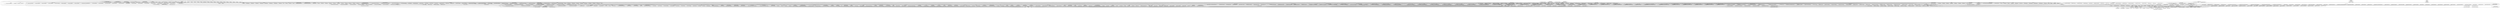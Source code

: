 digraph {
graph [overlap=false]
subgraph cluster_MooseX_Traits {
	label="MooseX::Traits";
	"MooseX::Traits::new_with_traits";
}
subgraph cluster_aliased {
	label="aliased";
	"aliased::BEGIN@8";
	"aliased::BEGIN@35";
	"aliased::import";
}
subgraph cluster_Log_Log4perl_Appender {
	label="Log::Log4perl::Appender";
	"Log::Log4perl::Appender::new";
}
subgraph cluster_DBIx_Class_AccessorGroup {
	label="DBIx::Class::AccessorGroup";
	"DBIx::Class::AccessorGroup::set_component_class";
	"DBIx::Class::AccessorGroup::get_component_class";
}
subgraph cluster_Tapper_Schema_ReportsDB_Result_ReportSection {
	label="Tapper::Schema::ReportsDB::Result::ReportSection";
	"Tapper::Schema::ReportsDB::Result::ReportSection::result_source_instance";
}
subgraph cluster_DBIx_Class_Relationship_CascadeActions {
	label="DBIx::Class::Relationship::CascadeActions";
	"DBIx::Class::Relationship::CascadeActions::update";
}
subgraph cluster_DBIx_Class_InflateColumn_DateTime {
	label="DBIx::Class::InflateColumn::DateTime";
	"DBIx::Class::InflateColumn::DateTime::_flate_or_fallback";
}
subgraph cluster_DBIx_Class_Carp {
	label="DBIx::Class::Carp";
	"DBIx::Class::Carp::__find_caller";
}
subgraph cluster_DBIx_Class_Storage_DBIHacks {
	label="DBIx::Class::Storage::DBIHacks";
	"DBIx::Class::Storage::DBIHacks::_resolve_aliastypes_from_select_args";
	"DBIx::Class::Storage::DBIHacks::_prune_unused_joins";
	"DBIx::Class::Storage::DBIHacks::_resolve_ident_sources";
}
subgraph cluster_Class_MOP_Mixin_HasMethods {
	label="Class::MOP::Mixin::HasMethods";
	"Class::MOP::Mixin::HasMethods::_method_map";
	"Class::MOP::Mixin::HasMethods::_add_meta_method";
}
subgraph cluster_DBIx_Class_ResultSet {
	label="DBIx::Class::ResultSet";
	"DBIx::Class::ResultSet::_chain_relationship";
	"DBIx::Class::ResultSet::new_result";
	"DBIx::Class::ResultSet::all";
	"DBIx::Class::ResultSet::count";
	"DBIx::Class::ResultSet::search_related";
	"DBIx::Class::ResultSet::single";
	"DBIx::Class::ResultSet::new";
	"DBIx::Class::ResultSet::related_resultset";
	"DBIx::Class::ResultSet::result_source";
	"DBIx::Class::ResultSet::_rs_update_delete";
	"DBIx::Class::ResultSet::find";
	"DBIx::Class::ResultSet::search_rs";
	"DBIx::Class::ResultSet::_count_rs";
	"DBIx::Class::ResultSet::_resolved_attrs";
	"DBIx::Class::ResultSet::_result_class";
	"DBIx::Class::ResultSet::result_class";
	"DBIx::Class::ResultSet::_construct_object";
	"DBIx::Class::ResultSet::_build_unique_cond";
	"DBIx::Class::ResultSet::cursor";
}
subgraph cluster_Tapper_Schema_TestrunDB_Result_Topic {
	label="Tapper::Schema::TestrunDB::Result::Topic";
	"Tapper::Schema::TestrunDB::Result::Topic::result_source_instance";
}
subgraph cluster_Moose {
	label="Moose";
	"Moose::init_meta";
}
subgraph cluster_Test_Fixture_DBIC_Schema {
	label="Test::Fixture::DBIC::Schema";
	"Test::Fixture::DBIC::Schema::BEGIN@2";
	"Test::Fixture::DBIC::Schema::construct_fixture";
	"Test::Fixture::DBIC::Schema::BEGIN@9";
	"Test::Fixture::DBIC::Schema::_delete_all";
	"Test::Fixture::DBIC::Schema::BEGIN@5";
	"Test::Fixture::DBIC::Schema::BEGIN@3";
	"Test::Fixture::DBIC::Schema::BEGIN@8";
	"Test::Fixture::DBIC::Schema::BEGIN@7";
}
subgraph cluster_SQL_Translator {
	label="SQL::Translator";
	"SQL::Translator::BEGIN@35";
	"SQL::Translator::isa";
}
subgraph cluster_version {
	label="version";
	"version::(bool";
	"version::(cmp";
}
subgraph cluster_Tapper_Schema_TestrunDB_Result_TestplanInstance {
	label="Tapper::Schema::TestrunDB::Result::TestplanInstance";
	"Tapper::Schema::TestrunDB::Result::TestplanInstance::result_source_instance";
}
subgraph cluster_Tapper_Schema_TestrunDB_Result_TestrunScheduling {
	label="Tapper::Schema::TestrunDB::Result::TestrunScheduling";
	"Tapper::Schema::TestrunDB::Result::TestrunScheduling::host";
	"Tapper::Schema::TestrunDB::Result::TestrunScheduling::prioqueue_seq";
	"Tapper::Schema::TestrunDB::Result::TestrunScheduling::requested_features";
	"Tapper::Schema::TestrunDB::Result::TestrunScheduling::status";
	"Tapper::Schema::TestrunDB::Result::TestrunScheduling::result_source_instance";
	"Tapper::Schema::TestrunDB::Result::TestrunScheduling::host_id";
	"Tapper::Schema::TestrunDB::Result::TestrunScheduling::auto_rerun";
	"Tapper::Schema::TestrunDB::Result::TestrunScheduling::queue_id";
	"Tapper::Schema::TestrunDB::Result::TestrunScheduling::fits";
	"Tapper::Schema::TestrunDB::Result::TestrunScheduling::mark_as_running";
	"Tapper::Schema::TestrunDB::Result::TestrunScheduling::queue";
	"Tapper::Schema::TestrunDB::Result::TestrunScheduling::requested_hosts";
	"Tapper::Schema::TestrunDB::Result::TestrunScheduling::testrun";
}
subgraph cluster_Moose_Meta_TypeConstraint_Registry {
	label="Moose::Meta::TypeConstraint::Registry";
	"Moose::Meta::TypeConstraint::Registry::add_type_constraint";
}
subgraph cluster_Tapper_Schema_TestrunDB_Result_State {
	label="Tapper::Schema::TestrunDB::Result::State";
	"Tapper::Schema::TestrunDB::Result::State::result_source_instance";
}
subgraph cluster_SQL_Translator_Utils {
	label="SQL::Translator::Utils";
	"SQL::Translator::Utils::parse_list_arg";
}
subgraph cluster_parent {
	label="parent";
	"parent::import";
}
subgraph cluster_Moose_Meta_Role_Attribute {
	label="Moose::Meta::Role::Attribute";
	"Moose::Meta::Role::Attribute::attach_to_role";
}
subgraph cluster_Test_More {
	label="Test::More";
	"Test::More::is";
	"Test::More::BEGIN@1255";
	"Test::More::BEGIN@1332";
	"Test::More::ok";
	"Test::More::BEGIN@3";
	"Test::More::done_testing";
	"Test::More::BEGIN@1621";
	"Test::More::BEGIN@5";
	"Test::More::BEGIN@4";
	"Test::More::BEGIN@23";
}
subgraph cluster_DBIx_Class_InflateColumn {
	label="DBIx::Class::InflateColumn";
	"DBIx::Class::InflateColumn::set_inflated_column";
	"DBIx::Class::InflateColumn::_deflated_column";
	"DBIx::Class::InflateColumn::inflate_column";
}
subgraph cluster_metaclass {
	label="metaclass";
	"metaclass::import";
}
subgraph cluster_DBI_db {
	label="DBI::db";
	"DBI::db::get_info";
	"DBI::db::sqlite_create_function";
	"DBI::db::sqlite_collation_needed";
	"DBI::db::connected";
	"DBI::db::begin_work";
	"DBI::db::last_insert_id";
	"DBI::db::do";
	"DBI::db::ping";
	"DBI::db::sqlite_register_fts3_perl_tokenizer";
	"DBI::db::prepare";
	"DBI::db::prepare_cached";
	"DBI::db::commit";
}
subgraph cluster_DBIx_Class_Storage_TxnScopeGuard {
	label="DBIx::Class::Storage::TxnScopeGuard";
	"DBIx::Class::Storage::TxnScopeGuard::new";
}
subgraph cluster_UNIVERSAL {
	label="UNIVERSAL";
	"UNIVERSAL::isa";
	"UNIVERSAL::VERSION";
	"UNIVERSAL::can";
}
subgraph cluster_Tapper_Schema_ReportsDB_Result_ReportgroupTestrunStats {
	label="Tapper::Schema::ReportsDB::Result::ReportgroupTestrunStats";
	"Tapper::Schema::ReportsDB::Result::ReportgroupTestrunStats::result_source_instance";
}
subgraph cluster_Class_MOP_Method_Wrapped {
	label="Class::MOP::Method::Wrapped";
	"Class::MOP::Method::Wrapped::__ANON__[Class/MOP/Method/Wrapped.pm:162]";
	"Class::MOP::Method::Wrapped::wrap";
}
subgraph cluster_DateTime_Format_Builder_Parser {
	label="DateTime::Format::Builder::Parser";
	"DateTime::Format::Builder::Parser::create_single_parser";
}
subgraph cluster_Tapper_Schema_TestTools {
	label="Tapper::Schema::TestTools";
	"Tapper::Schema::TestTools::BEGIN@20";
	"Tapper::Schema::TestTools::BEGIN@14";
	"Tapper::Schema::TestTools::BEGIN@11";
	"Tapper::Schema::TestTools::BEGIN@60";
	"Tapper::Schema::TestTools::BEGIN@23";
	"Tapper::Schema::TestTools::import";
	"Tapper::Schema::TestTools::setup_testrundb";
	"Tapper::Schema::TestTools::BEGIN@16";
	"Tapper::Schema::TestTools::__ANON__[Tapper/Schema/TestTools.pm:61]";
	"Tapper::Schema::TestTools::setup_reportsdb";
	"Tapper::Schema::TestTools::BEGIN@15";
	"Tapper::Schema::TestTools::BEGIN@2";
	"Tapper::Schema::TestTools::BEGIN@21";
	"Tapper::Schema::TestTools::BEGIN@12";
}
subgraph cluster_Moose_Meta_Class {
	label="Moose::Meta::Class";
	"Moose::Meta::Class::add_role";
	"Moose::Meta::Class::new_object";
	"Moose::Meta::Class::_call_all_triggers";
	"Moose::Meta::Class::add_attribute";
	"Moose::Meta::Class::excludes_role";
	"Moose::Meta::Class::add_role_application";
	"Moose::Meta::Class::does_role";
	"Moose::Meta::Class::superclasses";
}
subgraph cluster_MRO_Compat {
	label="MRO::Compat";
	"MRO::Compat::BEGIN@2";
	"MRO::Compat::BEGIN@225";
	"MRO::Compat::BEGIN@116";
	"MRO::Compat::BEGIN@39";
	"MRO::Compat::BEGIN@256";
	"MRO::Compat::BEGIN@3";
	"MRO::Compat::BEGIN@10";
	"MRO::Compat::BEGIN@226";
}
subgraph cluster_DBIx_Class_Storage_DBI_Cursor {
	label="DBIx::Class::Storage::DBI::Cursor";
	"DBIx::Class::Storage::DBI::Cursor::reset";
	"DBIx::Class::Storage::DBI::Cursor::next";
	"DBIx::Class::Storage::DBI::Cursor::DESTROY";
	"DBIx::Class::Storage::DBI::Cursor::_dbh_next";
	"DBIx::Class::Storage::DBI::Cursor::_soft_reset";
	"DBIx::Class::Storage::DBI::Cursor::all";
	"DBIx::Class::Storage::DBI::Cursor::_dbh_all";
	"DBIx::Class::Storage::DBI::Cursor::__ANON__[DBIx/Class/Storage/DBI/Cursor.pm:182]";
	"DBIx::Class::Storage::DBI::Cursor::sth";
}
subgraph cluster_Class_Load {
	label="Class::Load";
	"Class::Load::BEGIN@9";
	"Class::Load::BEGIN@10";
}
subgraph cluster_namespace_clean {
	label="namespace::clean";
	"namespace::clean::__ANON__[namespace/clean.pm:221]";
	"namespace::clean::BEGIN@14";
}
subgraph cluster_Params_Validate_XS {
	label="Params::Validate::XS";
	"Params::Validate::XS::validate";
}
subgraph cluster_DBIx_Class_SQLMaker {
	label="DBIx::Class::SQLMaker";
	"DBIx::Class::SQLMaker::select";
	"DBIx::Class::SQLMaker::name_sep";
	"DBIx::Class::SQLMaker::limit_dialect";
}
subgraph cluster_Tapper_Schema_ReportsDB_Result_Notification {
	label="Tapper::Schema::ReportsDB::Result::Notification";
	"Tapper::Schema::ReportsDB::Result::Notification::result_source_instance";
}
subgraph cluster_DBD_SQLite_st {
	label="DBD::SQLite::st";
	"DBD::SQLite::st::_prepare";
}
subgraph cluster_Tapper_Schema_ReportsDB_Result_Tap {
	label="Tapper::Schema::ReportsDB::Result::Tap";
	"Tapper::Schema::ReportsDB::Result::Tap::result_source_instance";
}
subgraph cluster_DBIx_Class_Relationship_Accessor {
	label="DBIx::Class::Relationship::Accessor";
	"DBIx::Class::Relationship::Accessor::add_relationship_accessor";
}
subgraph cluster_Tapper_MCP_Scheduler_PrioQueue {
	label="Tapper::MCP::Scheduler::PrioQueue";
	"Tapper::MCP::Scheduler::PrioQueue::BEGIN@1";
}
subgraph cluster_base {
	label="base";
	"base::import";
}
subgraph cluster_Class_MOP_Method_Generated {
	label="Class::MOP::Method::Generated";
	"Class::MOP::Method::Generated::_compile_code";
}
subgraph cluster_Tapper_Schema_TestrunDB_Result_HostFeature {
	label="Tapper::Schema::TestrunDB::Result::HostFeature";
	"Tapper::Schema::TestrunDB::Result::HostFeature::result_source_instance";
}
subgraph cluster_DBI_common {
	label="DBI::common";
	"DBI::common::trace_msg";
	"DBI::common::FIRSTKEY";
	"DBI::common::_not_impl";
	"DBI::common::DESTROY";
	"DBI::common::STORE";
	"DBI::common::FETCH";
}
subgraph cluster_DBIx_Class_ResultSource_View {
	label="DBIx::Class::ResultSource::View";
	"DBIx::Class::ResultSource::View::view_definition";
	"DBIx::Class::ResultSource::View::is_virtual";
}
subgraph cluster_Tapper_Schema_ReportsDB_Result_ReportTopic {
	label="Tapper::Schema::ReportsDB::Result::ReportTopic";
	"Tapper::Schema::ReportsDB::Result::ReportTopic::result_source_instance";
}
subgraph cluster_SQL_Translator_Schema_Constraint {
	label="SQL::Translator::Schema::Constraint";
	"SQL::Translator::Schema::Constraint::table";
}
subgraph cluster_DBD_SQLite_db {
	label="DBD::SQLite::db";
	"DBD::SQLite::db::do";
	"DBD::SQLite::db::get_info";
	"DBD::SQLite::db::prepare";
}
subgraph cluster_DBIx_Class_Storage {
	label="DBIx::Class::Storage";
	"DBIx::Class::Storage::cursor_class";
	"DBIx::Class::Storage::set_schema";
	"DBIx::Class::Storage::schema";
	"DBIx::Class::Storage::debug";
	"DBIx::Class::Storage::txn_begin";
	"DBIx::Class::Storage::transaction_depth";
}
subgraph cluster_DBIx_Class_Version_Table {
	label="DBIx::Class::Version::Table";
	"DBIx::Class::Version::Table::result_source_instance";
}
subgraph cluster_Tapper_Schema_ReportsDB_Result_Contact {
	label="Tapper::Schema::ReportsDB::Result::Contact";
	"Tapper::Schema::ReportsDB::Result::Contact::result_source_instance";
}
subgraph cluster_Class_MOP_Method_Constructor {
	label="Class::MOP::Method::Constructor";
	"Class::MOP::Method::Constructor::new";
}
subgraph cluster_Tapper_Schema_TestrunDB_Result_Host {
	label="Tapper::Schema::TestrunDB::Result::Host";
	"Tapper::Schema::TestrunDB::Result::Host::result_source_instance";
	"Tapper::Schema::TestrunDB::Result::Host::free";
	"Tapper::Schema::TestrunDB::Result::Host::queuehosts";
	"Tapper::Schema::TestrunDB::Result::Host::features";
	"Tapper::Schema::TestrunDB::Result::Host::id";
	"Tapper::Schema::TestrunDB::Result::Host::name";
}
subgraph cluster_Eval_Closure_Sandbox_157 {
	label="Eval::Closure::Sandbox_157";
	"Eval::Closure::Sandbox_157::__ANON__[(eval 259)[Eval/Closure.pm:125]:3]";
}
subgraph cluster_DBIx_Class_ResultSourceProxy {
	label="DBIx::Class::ResultSourceProxy";
	"DBIx::Class::ResultSourceProxy::add_unique_constraint";
	"DBIx::Class::ResultSourceProxy::_pri_cols";
	"DBIx::Class::ResultSourceProxy::primary_columns";
	"DBIx::Class::ResultSourceProxy::relationship_info";
	"DBIx::Class::ResultSourceProxy::column_info";
	"DBIx::Class::ResultSourceProxy::has_column";
	"DBIx::Class::ResultSourceProxy::add_columns";
	"DBIx::Class::ResultSourceProxy::add_relationship";
	"DBIx::Class::ResultSourceProxy::set_primary_key";
}
subgraph cluster_Exporter {
	label="Exporter";
	"Exporter::import";
}
subgraph cluster_DBD___common {
	label="DBD::_::common";
	"DBD::_::common::_not_impl";
	"DBD::_::common::FIRSTKEY";
}
subgraph cluster_Eval_Closure_Sandbox_161 {
	label="Eval::Closure::Sandbox_161";
	"Eval::Closure::Sandbox_161::__ANON__[(eval 265)[Eval/Closure.pm:125]:3]";
}
subgraph cluster_Class_C3_Componentised {
	label="Class::C3::Componentised";
	"Class::C3::Componentised::inject_base";
	"Class::C3::Componentised::ensure_class_loaded";
}
subgraph cluster_DBIx_Class_Version_TableCompat {
	label="DBIx::Class::Version::TableCompat";
	"DBIx::Class::Version::TableCompat::result_source_instance";
}
subgraph cluster_SQL_Translator_Schema_Field {
	label="SQL::Translator::Schema::Field";
	"SQL::Translator::Schema::Field::table";
}
subgraph cluster_DateTime {
	label="DateTime";
	"DateTime::BEGIN@50";
	"DateTime::BEGIN@47";
	"DateTime::BEGIN@49";
	"DateTime::BEGIN@48";
}
subgraph cluster_Test_MockModule {
	label="Test::MockModule";
	"Test::MockModule::new";
	"Test::MockModule::BEGIN@5";
	"Test::MockModule::mock";
	"Test::MockModule::BEGIN@4";
	"Test::MockModule::BEGIN@3";
	"Test::MockModule::BEGIN@6";
}
subgraph cluster_Class_MOP_Attribute {
	label="Class::MOP::Attribute";
	"Class::MOP::Attribute::attach_to_class";
}
subgraph cluster_Tapper_Schema_TestrunDB_Result_Testrun {
	label="Tapper::Schema::TestrunDB::Result::Testrun";
	"Tapper::Schema::TestrunDB::Result::Testrun::starttime_testrun";
	"Tapper::Schema::TestrunDB::Result::Testrun::rerun";
	"Tapper::Schema::TestrunDB::Result::Testrun::shortname";
	"Tapper::Schema::TestrunDB::Result::Testrun::preconditions";
	"Tapper::Schema::TestrunDB::Result::Testrun::assign_preconditions";
	"Tapper::Schema::TestrunDB::Result::Testrun::owner_user_id";
	"Tapper::Schema::TestrunDB::Result::Testrun::preconditions_rs";
	"Tapper::Schema::TestrunDB::Result::Testrun::notes";
	"Tapper::Schema::TestrunDB::Result::Testrun::scenario_element";
	"Tapper::Schema::TestrunDB::Result::Testrun::result_source_instance";
	"Tapper::Schema::TestrunDB::Result::Testrun::id";
	"Tapper::Schema::TestrunDB::Result::Testrun::topic_name";
}
subgraph cluster_Tapper_Schema_ReportsDB_Result_ReportgroupTestrun {
	label="Tapper::Schema::ReportsDB::Result::ReportgroupTestrun";
	"Tapper::Schema::ReportsDB::Result::ReportgroupTestrun::result_source_instance";
}
subgraph cluster_Class_MOP_Class_ {
	label="Class::MOP::Class:";
	"Class::MOP::Class:::around";
}
subgraph cluster_DBIx_Class_PK {
	label="DBIx::Class::PK";
	"DBIx::Class::PK::_mk_ident_cond";
	"DBIx::Class::PK::_ident_values";
}
subgraph cluster_DBIx_Class_Relationship_ManyToMany {
	label="DBIx::Class::Relationship::ManyToMany";
	"DBIx::Class::Relationship::ManyToMany::many_to_many";
}
subgraph cluster_DBIx_Class_ResultSource {
	label="DBIx::Class::ResultSource";
	"DBIx::Class::ResultSource::_invoke_sqlt_deploy_hook";
	"DBIx::Class::ResultSource::set_primary_key";
	"DBIx::Class::ResultSource::_relationships";
	"DBIx::Class::ResultSource::END";
	"DBIx::Class::ResultSource::unique_constraints";
	"DBIx::Class::ResultSource::resultset";
	"DBIx::Class::ResultSource::add_columns";
	"DBIx::Class::ResultSource::add_unique_constraint";
	"DBIx::Class::ResultSource::_ordered_columns";
	"DBIx::Class::ResultSource::_primaries";
	"DBIx::Class::ResultSource::resultset_class";
	"DBIx::Class::ResultSource::storage";
	"DBIx::Class::ResultSource::primary_columns";
	"DBIx::Class::ResultSource::add_relationship";
	"DBIx::Class::ResultSource::relationship_info";
	"DBIx::Class::ResultSource::column_info";
	"DBIx::Class::ResultSource::has_column";
	"DBIx::Class::ResultSource::_unique_constraints";
	"DBIx::Class::ResultSource::__ANON__[DBIx/Class/ResultSource.pm:1038]";
	"DBIx::Class::ResultSource::resultset_attributes";
	"DBIx::Class::ResultSource::_columns";
	"DBIx::Class::ResultSource::source_name";
	"DBIx::Class::ResultSource::result_class";
	"DBIx::Class::ResultSource::_resolve_condition";
	"DBIx::Class::ResultSource::default_sqlt_deploy_hook";
	"DBIx::Class::ResultSource::_pri_cols";
	"DBIx::Class::ResultSource::name";
	"DBIx::Class::ResultSource::sqlt_deploy_callback";
}
subgraph cluster_Test_Builder_Module {
	label="Test::Builder::Module";
	"Test::Builder::Module::import";
}
subgraph cluster_Moose_Meta_Attribute {
	label="Moose::Meta::Attribute";
	"Moose::Meta::Attribute::_inline_throw_error";
	"Moose::Meta::Attribute::_process_accessors";
}
subgraph cluster_Tapper_Model {
	label="Tapper::Model";
	"Tapper::Model::get_hardware_overview";
	"Tapper::Model::free_hosts_with_features";
}
subgraph cluster_Class_MOP_Mixin_HasAttributes {
	label="Class::MOP::Mixin::HasAttributes";
	"Class::MOP::Mixin::HasAttributes::add_attribute";
}
subgraph cluster_Moose_Deprecated {
	label="Moose::Deprecated";
	"Moose::Deprecated::BEGIN@12";
}
subgraph cluster_DateTime_TimeZone {
	label="DateTime::TimeZone";
	"DateTime::TimeZone::BEGIN@16";
}
subgraph cluster_DBD__mem_common {
	label="DBD::_mem::common";
	"DBD::_mem::common::DESTROY";
}
subgraph cluster_DBIx_Class_ResultSourceProxy_Table {
	label="DBIx::Class::ResultSourceProxy::Table";
	"DBIx::Class::ResultSourceProxy::Table::table_class";
	"DBIx::Class::ResultSourceProxy::Table::table";
}
subgraph cluster_Tapper_Schema_TestrunDB_ResultSet_Queue {
	label="Tapper::Schema::TestrunDB::ResultSet::Queue";
	"Tapper::Schema::TestrunDB::ResultSet::Queue::official_queuelist";
}
subgraph cluster_if {
	label="if";
	"if::work";
}
subgraph cluster_DynaLoader {
	label="DynaLoader";
	"DynaLoader::BEGIN@25";
}
subgraph cluster_DBI {
	label="DBI";
	"DBI::setup_driver";
	"DBI::disconnect_all";
	"DBI::END";
	"DBI::__ANON__[DBI.pm:725]";
	"DBI::connect";
}
subgraph cluster_Tapper_Schema_ReportsDB_Result_ReportComment {
	label="Tapper::Schema::ReportsDB::Result::ReportComment";
	"Tapper::Schema::ReportsDB::Result::ReportComment::result_source_instance";
}
subgraph cluster_warnings {
	label="warnings";
	"warnings::CORE:regcomp";
	"warnings::CORE:match";
	"warnings::import";
}
subgraph cluster_Tapper_Schema_TestrunDB_Result_Queue {
	label="Tapper::Schema::TestrunDB::Result::Queue";
	"Tapper::Schema::TestrunDB::Result::Queue::name";
	"Tapper::Schema::TestrunDB::Result::Queue::id";
	"Tapper::Schema::TestrunDB::Result::Queue::active";
	"Tapper::Schema::TestrunDB::Result::Queue::result_source_instance";
	"Tapper::Schema::TestrunDB::Result::Queue::runcount";
	"Tapper::Schema::TestrunDB::Result::Queue::queued_testruns";
	"Tapper::Schema::TestrunDB::Result::Queue::get_first_fitting";
	"Tapper::Schema::TestrunDB::Result::Queue::testrunschedulings";
	"Tapper::Schema::TestrunDB::Result::Queue::priority";
}
subgraph cluster___CAG__XSA__BREEDER__ {
	label="__CAG__XSA__BREEDER__";
	"__CAG__XSA__BREEDER__::_ordered_columns";
	"__CAG__XSA__BREEDER__::source_name";
	"__CAG__XSA__BREEDER__::_columns";
	"__CAG__XSA__BREEDER__::name";
}
subgraph cluster_SQL_Translator_Schema_Object {
	label="SQL::Translator::Schema::Object";
	"SQL::Translator::Schema::Object::equals";
}
subgraph cluster_Data_OptList {
	label="Data::OptList";
	"Data::OptList::BEGIN@11";
}
subgraph cluster_Moose_Exporter {
	label="Moose::Exporter";
	"Moose::Exporter::_apply_metaroles";
	"Moose::Exporter::__ANON__[Moose/Exporter.pm:492]";
	"Moose::Exporter::BEGIN@17";
}
subgraph cluster_Moose_Meta_Role {
	label="Moose::Meta::Role";
	"Moose::Meta::Role::apply";
}
subgraph cluster_Tapper_Schema_TestrunDB_Result_Precondition {
	label="Tapper::Schema::TestrunDB::Result::Precondition";
	"Tapper::Schema::TestrunDB::Result::Precondition::result_source_instance";
	"Tapper::Schema::TestrunDB::Result::Precondition::id";
}
subgraph cluster_DBIx_Class_Componentised {
	label="DBIx::Class::Componentised";
	"DBIx::Class::Componentised::inject_base";
}
subgraph cluster_Class_MOP_Method_Inlined {
	label="Class::MOP::Method::Inlined";
	"Class::MOP::Method::Inlined::can_be_inlined";
}
subgraph cluster_Tapper_Schema_ReportsDB_Result_View020TestrunOverview {
	label="Tapper::Schema::ReportsDB::Result::View020TestrunOverview";
	"Tapper::Schema::ReportsDB::Result::View020TestrunOverview::result_source_instance";
}
subgraph cluster_DBIx_Class {
	label="DBIx::Class";
	"DBIx::Class::_skip_namespace_frames";
}
subgraph cluster_Class_Base {
	label="Class::Base";
	"Class::Base::new";
}
subgraph cluster_namespace_autoclean {
	label="namespace::autoclean";
	"namespace::autoclean::__ANON__[namespace/autoclean.pm:57]";
	"namespace::autoclean::BEGIN@16";
	"namespace::autoclean::BEGIN@13";
}
subgraph cluster_Tapper_Schema_ReportsDB_Result_NotificationEvent {
	label="Tapper::Schema::ReportsDB::Result::NotificationEvent";
	"Tapper::Schema::ReportsDB::Result::NotificationEvent::result_source_instance";
}
subgraph cluster_B_Hooks_EndOfScope {
	label="B::Hooks::EndOfScope";
	"B::Hooks::EndOfScope::BEGIN@14";
}
subgraph cluster_Sub_Install {
	label="Sub::Install";
	"Sub::Install::__ANON__[Sub/Install.pm:132]";
}
subgraph cluster_Tapper_Schema_TestrunDB_Result_TestrunRequestedFeature {
	label="Tapper::Schema::TestrunDB::Result::TestrunRequestedFeature";
	"Tapper::Schema::TestrunDB::Result::TestrunRequestedFeature::result_source_instance";
}
subgraph cluster_DBIx_Class_DynamicDefault {
	label="DBIx::Class::DynamicDefault";
	"DBIx::Class::DynamicDefault::add_columns";
	"DBIx::Class::DynamicDefault::__column_dynamic_default_triggers";
}
subgraph cluster_DBIx_Class_Schema_Versioned {
	label="DBIx::Class::Schema::Versioned";
	"DBIx::Class::Schema::Versioned::upgrade_directory";
	"DBIx::Class::Schema::Versioned::_on_connect";
	"DBIx::Class::Schema::Versioned::backup_directory";
}
subgraph cluster_Test_Builder {
	label="Test::Builder";
	"Test::Builder::END";
	"Test::Builder::new";
}
subgraph cluster_Module_Implementation {
	label="Module::Implementation";
	"Module::Implementation::BEGIN@9";
}
subgraph cluster_Tapper_MCP_Scheduler_Algorithm_WFQ {
	label="Tapper::MCP::Scheduler::Algorithm::WFQ";
	"Tapper::MCP::Scheduler::Algorithm::WFQ::lookup_next_queue";
	"Tapper::MCP::Scheduler::Algorithm::WFQ::get_virtual_finishing_time";
	"Tapper::MCP::Scheduler::Algorithm::WFQ::update_queue";
}
subgraph cluster_DBIx_Class_ResultSetColumn {
	label="DBIx::Class::ResultSetColumn";
	"DBIx::Class::ResultSetColumn::new";
}
subgraph cluster_SQL_Abstract {
	label="SQL::Abstract";
	"SQL::Abstract::_METHOD_FOR_refkind";
}
subgraph cluster_DBIx_Class_FilterColumn {
	label="DBIx::Class::FilterColumn";
	"DBIx::Class::FilterColumn::filter_column";
}
subgraph cluster_Tapper_Schema_TestrunDB_Result_TestrunRequestedHost {
	label="Tapper::Schema::TestrunDB::Result::TestrunRequestedHost";
	"Tapper::Schema::TestrunDB::Result::TestrunRequestedHost::result_source_instance";
}
subgraph cluster_DBIx_Class_Schema {
	label="DBIx::Class::Schema";
	"DBIx::Class::Schema::clone";
	"DBIx::Class::Schema::class_mappings";
	"DBIx::Class::Schema::exception_action";
	"DBIx::Class::Schema::txn_scope_guard";
	"DBIx::Class::Schema::default_resultset_attributes";
	"DBIx::Class::Schema::connection";
	"DBIx::Class::Schema::source";
	"DBIx::Class::Schema::__ANON__[DBIx/Class/Schema.pm:1378]";
	"DBIx::Class::Schema::END";
	"DBIx::Class::Schema::storage";
	"DBIx::Class::Schema::storage_type";
	"DBIx::Class::Schema::resultset";
	"DBIx::Class::Schema::throw_exception";
	"DBIx::Class::Schema::_register_source";
	"DBIx::Class::Schema::sources";
	"DBIx::Class::Schema::register_class";
	"DBIx::Class::Schema::stacktrace";
	"DBIx::Class::Schema::deployment_statements";
	"DBIx::Class::Schema::deploy";
	"DBIx::Class::Schema::source_registrations";
	"DBIx::Class::Schema::__ANON__[DBIx/Class/Schema.pm:204]";
	"DBIx::Class::Schema::load_namespaces";
}
subgraph cluster_Tapper_Producer_Temare {
	label="Tapper::Producer::Temare";
	"Tapper::Producer::Temare::BEGIN@23";
	"Tapper::Producer::Temare::BEGIN@12";
	"Tapper::Producer::Temare::BEGIN@13";
	"Tapper::Producer::Temare::BEGIN@15";
	"Tapper::Producer::Temare::BEGIN@11";
	"Tapper::Producer::Temare::BEGIN@3";
	"Tapper::Producer::Temare::BEGIN@14";
}
subgraph cluster_Data_Dumper {
	label="Data::Dumper";
	"Data::Dumper::Dumper";
	"Data::Dumper::Dumpxs";
}
subgraph cluster_DBIx_Class_Relationship_BelongsTo {
	label="DBIx::Class::Relationship::BelongsTo";
	"DBIx::Class::Relationship::BelongsTo::belongs_to";
}
subgraph cluster_Tapper_Schema_ReportsDB_Result_View010TestrunOverviewReports {
	label="Tapper::Schema::ReportsDB::Result::View010TestrunOverviewReports";
	"Tapper::Schema::ReportsDB::Result::View010TestrunOverviewReports::result_source_instance";
}
subgraph cluster_Sub_Name {
	label="Sub::Name";
	"Sub::Name::subname";
}
subgraph cluster_SQL_Translator_Parser_DBIx_Class {
	label="SQL::Translator::Parser::DBIx::Class";
	"SQL::Translator::Parser::DBIx::Class::CORE:sort";
	"SQL::Translator::Parser::DBIx::Class::_resolve_deps";
	"SQL::Translator::Parser::DBIx::Class::parse";
}
subgraph cluster_Log_Log4perl {
	label="Log::Log4perl";
	"Log::Log4perl::END";
}
subgraph cluster_Scalar_Util {
	label="Scalar::Util";
	"Scalar::Util::refaddr";
	"Scalar::Util::blessed";
	"Scalar::Util::weaken";
}
subgraph cluster_DBD_SQLite {
	label="DBD::SQLite";
	"DBD::SQLite::BEGIN@5";
}
subgraph cluster_Tapper_Schema_TestrunDB_Result_Preconditiontype {
	label="Tapper::Schema::TestrunDB::Result::Preconditiontype";
	"Tapper::Schema::TestrunDB::Result::Preconditiontype::result_source_instance";
}
subgraph cluster_Tapper_Schema_TestrunDB_Result_QueueHost {
	label="Tapper::Schema::TestrunDB::Result::QueueHost";
	"Tapper::Schema::TestrunDB::Result::QueueHost::queue";
	"Tapper::Schema::TestrunDB::Result::QueueHost::result_source_instance";
}
subgraph cluster_Tapper_Schema_TestrunDB_Result_User {
	label="Tapper::Schema::TestrunDB::Result::User";
	"Tapper::Schema::TestrunDB::Result::User::result_source_instance";
}
subgraph cluster_SQL_Translator_Schema_View {
	label="SQL::Translator::Schema::View";
	"SQL::Translator::Schema::View::schema";
}
subgraph cluster_Class_XSAccessor {
	label="Class::XSAccessor";
	"Class::XSAccessor::END";
	"Class::XSAccessor::import";
}
subgraph cluster_DBIx_Class_Row {
	label="DBIx::Class::Row";
	"DBIx::Class::Row::__ANON__[DBIx/Class/Row.pm:797]";
	"DBIx::Class::Row::_is_column_numeric";
	"DBIx::Class::Row::get_column";
	"DBIx::Class::Row::insert";
	"DBIx::Class::Row::_track_storage_value";
	"DBIx::Class::Row::new";
	"DBIx::Class::Row::inflate_result";
	"DBIx::Class::Row::store_column";
	"DBIx::Class::Row::set_column";
	"DBIx::Class::Row::result_source";
}
subgraph cluster_Class_MOP_Method_Accessor {
	label="Class::MOP::Method::Accessor";
	"Class::MOP::Method::Accessor::new";
}
subgraph cluster_SQL_Translator_Schema {
	label="SQL::Translator::Schema";
	"SQL::Translator::Schema::add_view";
	"SQL::Translator::Schema::add_table";
}
subgraph cluster_Tapper_Schema_ReportsDB_Result_User {
	label="Tapper::Schema::ReportsDB::Result::User";
	"Tapper::Schema::ReportsDB::Result::User::result_source_instance";
}
subgraph cluster_Sub_Exporter {
	label="Sub::Exporter";
	"Sub::Exporter::default_generator";
	"Sub::Exporter::BEGIN@9";
}
subgraph cluster_Internals {
	label="Internals";
	"Internals::SvREADONLY";
}
subgraph cluster_Tapper_Schema_ReportsDB_Result_Suite {
	label="Tapper::Schema::ReportsDB::Result::Suite";
	"Tapper::Schema::ReportsDB::Result::Suite::result_source_instance";
}
subgraph cluster_Class_MOP_Object {
	label="Class::MOP::Object";
	"Class::MOP::Object::_is_compatible_with";
}
subgraph cluster_Test_Deep {
	label="Test::Deep";
	"Test::Deep::BEGIN@7";
	"Test::Deep::BEGIN@5";
	"Test::Deep::BEGIN@12";
	"Test::Deep::CORE:subst";
	"Test::Deep::BEGIN@8";
	"Test::Deep::BEGIN@9";
	"Test::Deep::BEGIN@82";
}
subgraph cluster_DBIx_Class_Optional_Dependencies {
	label="DBIx::Class::Optional::Dependencies";
	"DBIx::Class::Optional::Dependencies::_check_deps";
}
subgraph cluster_Tapper_Schema_ReportsDB_Result_ReportgroupArbitrary {
	label="Tapper::Schema::ReportsDB::Result::ReportgroupArbitrary";
	"Tapper::Schema::ReportsDB::Result::ReportgroupArbitrary::result_source_instance";
}
subgraph cluster_Tapper_MCP_Scheduler_Controller {
	label="Tapper::MCP::Scheduler::Controller";
	"Tapper::MCP::Scheduler::Controller::get_next_job";
	"Tapper::MCP::Scheduler::Controller::mark_job_as_running";
	"Tapper::MCP::Scheduler::Controller::toggle_bandwith_color";
}
subgraph cluster_Tapper_Schema_TestrunDB_Result_Scenario {
	label="Tapper::Schema::TestrunDB::Result::Scenario";
	"Tapper::Schema::TestrunDB::Result::Scenario::result_source_instance";
}
subgraph cluster_Moose_Util {
	label="Moose::Util";
	"Moose::Util::_apply_all_roles";
	"Moose::Util::BEGIN@12";
}
subgraph cluster_strict {
	label="strict";
	"strict::import";
	"strict::CORE:regcomp";
	"strict::CORE:match";
	"strict::bits";
}
subgraph cluster_DBD_SQLite_dr {
	label="DBD::SQLite::dr";
	"DBD::SQLite::dr::connect";
}
subgraph cluster_Class_MOP_Class {
	label="Class::MOP::Class";
	"Class::MOP::Class::linearized_isa";
	"Class::MOP::Class::_single_metaclass_is_compatible";
	"Class::MOP::Class::get_all_attributes";
	"Class::MOP::Class::superclasses";
	"Class::MOP::Class::_single_metaclass_can_be_made_compatible";
	"Class::MOP::Class::get_meta_instance";
	"Class::MOP::Class::new_object";
}
subgraph cluster_Class_MOP {
	label="Class::MOP";
	"Class::MOP::BEGIN@18";
}
subgraph cluster_Exporter_Heavy {
	label="Exporter::Heavy";
	"Exporter::Heavy::heavy_export";
}
subgraph cluster_Tapper_Schema_TestrunDB_Result_ScenarioElement {
	label="Tapper::Schema::TestrunDB::Result::ScenarioElement";
	"Tapper::Schema::TestrunDB::Result::ScenarioElement::result_source_instance";
}
subgraph cluster_Moose_Meta_Method {
	label="Moose::Meta::Method";
	"Moose::Meta::Method::_inline_throw_error";
}
subgraph cluster_DBI_dr {
	label="DBI::dr";
	"DBI::dr::disconnect_all";
	"DBI::dr::connect";
}
subgraph cluster_constant {
	label="constant";
	"constant::import";
}
subgraph cluster_Tapper_Schema_ReportsDB_Result_ReportFile {
	label="Tapper::Schema::ReportsDB::Result::ReportFile";
	"Tapper::Schema::ReportsDB::Result::ReportFile::result_source_instance";
}
subgraph cluster_Tapper_Schema_TestrunDB_Result_PrePrecondition {
	label="Tapper::Schema::TestrunDB::Result::PrePrecondition";
	"Tapper::Schema::TestrunDB::Result::PrePrecondition::result_source_instance";
}
subgraph cluster_DBI_st {
	label="DBI::st";
	"DBI::st::bind_param";
	"DBI::st::fetchrow_array";
	"DBI::st::fetchall_arrayref";
	"DBI::st::rows";
	"DBI::st::execute";
	"DBI::st::finish";
}
subgraph cluster_DateTime_Format_Builder {
	label="DateTime::Format::Builder";
	"DateTime::Format::Builder::BEGIN@13";
}
subgraph cluster_DateTime_Locale {
	label="DateTime::Locale";
	"DateTime::Locale::_load_class_from_id";
}
subgraph cluster_DBIx_Class_Storage_DBI_SQLite {
	label="DBIx::Class::Storage::DBI::SQLite";
	"DBIx::Class::Storage::DBI::SQLite::_dbh_autocommit";
}
subgraph cluster_SQL_Translator_Schema_Table {
	label="SQL::Translator::Schema::Table";
	"SQL::Translator::Schema::Table::add_index";
	"SQL::Translator::Schema::Table::add_constraint";
	"SQL::Translator::Schema::Table::schema";
	"SQL::Translator::Schema::Table::add_field";
}
subgraph cluster_Moose_Object {
	label="Moose::Object";
	"Moose::Object::DEMOLISHALL";
	"Moose::Object::BUILDALL";
	"Moose::Object::BEGIN@108";
	"Moose::Object::does";
	"Moose::Object::new";
}
subgraph cluster_Moose_Role {
	label="Moose::Role";
	"Moose::Role::init_meta";
}
subgraph cluster_Class_Accessor_Grouped {
	label="Class::Accessor::Grouped";
	"Class::Accessor::Grouped::BEGIN@529";
	"Class::Accessor::Grouped::_mk_group_accessors";
	"Class::Accessor::Grouped::set_inherited";
	"Class::Accessor::Grouped::get_inherited";
}
subgraph cluster_main {
	label="main";
	"main::BEGIN@16";
	"main::BEGIN@10";
	"main::BEGIN@22";
	"main::BEGIN@8";
	"main::BEGIN@23";
	"main::BEGIN@1.33";
	"main::BEGIN@12";
	"main::BEGIN@18";
	"main::BEGIN@3";
	"main::toggle_host_free";
	"main::BEGIN@17";
	"main::BEGIN@21";
	"main::BEGIN@7";
	"main::BEGIN@24";
	"main::BEGIN@14";
	"main::BEGIN@2";
	"main::BEGIN@19";
	"main::BEGIN@4";
	"main::RUNTIME";
	"main::CORE:print";
	"main::BEGIN@11";
}
subgraph cluster_SQL_Translator_Schema_Index {
	label="SQL::Translator::Schema::Index";
	"SQL::Translator::Schema::Index::table";
}
subgraph cluster_IO_Socket {
	label="IO::Socket";
	"IO::Socket::BEGIN@12";
}
subgraph cluster_File_Temp {
	label="File::Temp";
	"File::Temp::BEGIN@146";
	"File::Temp::BEGIN@144";
	"File::Temp::END";
}
subgraph cluster_Devel_Backtrace {
	label="Devel::Backtrace";
	"Devel::Backtrace::BEGIN@2";
	"Devel::Backtrace::BEGIN@5";
	"Devel::Backtrace::BEGIN@7";
	"Devel::Backtrace::BEGIN@4";
	"Devel::Backtrace::BEGIN@3";
}
subgraph cluster_DBIx_Class_Relationship_HasOne {
	label="DBIx::Class::Relationship::HasOne";
	"DBIx::Class::Relationship::HasOne::_validate_has_one_condition";
}
subgraph cluster_DBIx_Class_Storage_DBI {
	label="DBIx::Class::Storage::DBI";
	"DBIx::Class::Storage::DBI::_exec_txn_commit";
	"DBIx::Class::Storage::DBI::_populate_dbh";
	"DBIx::Class::Storage::DBI::sql_maker";
	"DBIx::Class::Storage::DBI::_dbi_attrs_for_bind";
	"DBIx::Class::Storage::DBI::__ANON__[DBIx/Class/Storage/DBI.pm:1298]";
	"DBIx::Class::Storage::DBI::_verify_pid";
	"DBIx::Class::Storage::DBI::sql_limit_dialect";
	"DBIx::Class::Storage::DBI::sql_maker_class";
	"DBIx::Class::Storage::DBI::on_connect_do";
	"DBIx::Class::Storage::DBI::_dbh_autocommit";
	"DBIx::Class::Storage::DBI::get_use_dbms_capability";
	"DBIx::Class::Storage::DBI::_dbic_connect_attributes";
	"DBIx::Class::Storage::DBI::_ping";
	"DBIx::Class::Storage::DBI::last_insert_id";
	"DBIx::Class::Storage::DBI::__ANON__[DBIx/Class/Storage/DBI.pm:1297]";
	"DBIx::Class::Storage::DBI::insert";
	"DBIx::Class::Storage::DBI::_run_connection_actions";
	"DBIx::Class::Storage::DBI::__ANON__[DBIx/Class/Storage/DBI.pm:2762]";
	"DBIx::Class::Storage::DBI::sql_name_sep";
	"DBIx::Class::Storage::DBI::deployment_statements";
	"DBIx::Class::Storage::DBI::connect_info";
	"DBIx::Class::Storage::DBI::_connect_info";
	"DBIx::Class::Storage::DBI::set_use_dbms_capability";
	"DBIx::Class::Storage::DBI::sql_quote_char";
	"DBIx::Class::Storage::DBI::unsafe";
	"DBIx::Class::Storage::DBI::_use_insert_returning";
	"DBIx::Class::Storage::DBI::_determine_driver";
	"DBIx::Class::Storage::DBI::disable_sth_caching";
	"DBIx::Class::Storage::DBI::_sql_maker_opts";
	"DBIx::Class::Storage::DBI::get_dbms_capability";
	"DBIx::Class::Storage::DBI::txn_commit";
	"DBIx::Class::Storage::DBI::_driver_determined";
	"DBIx::Class::Storage::DBI::new";
	"DBIx::Class::Storage::DBI::connected";
	"DBIx::Class::Storage::DBI::_dbh_sth";
	"DBIx::Class::Storage::DBI::_dbh_execute";
	"DBIx::Class::Storage::DBI::_dbh";
	"DBIx::Class::Storage::DBI::_connect";
	"DBIx::Class::Storage::DBI::datetime_parser_type";
	"DBIx::Class::Storage::DBI::_use_join_optimizer";
	"DBIx::Class::Storage::DBI::build_datetime_parser";
	"DBIx::Class::Storage::DBI::on_connect_call";
	"DBIx::Class::Storage::DBI::__ANON__[DBIx/Class/Storage/DBI.pm:2358]";
	"DBIx::Class::Storage::DBI::__ANON__[DBIx/Class/Storage/DBI.pm:1116]";
	"DBIx::Class::Storage::DBI::select";
	"DBIx::Class::Storage::DBI::_dbh_details";
	"DBIx::Class::Storage::DBI::_get_dbh";
	"DBIx::Class::Storage::DBI::_seems_connected";
	"DBIx::Class::Storage::DBI::__ANON__[DBIx/Class/Storage/DBI.pm:1300]";
	"DBIx::Class::Storage::DBI::_parse_connect_do";
	"DBIx::Class::Storage::DBI::set_dbms_capability";
	"DBIx::Class::Storage::DBI::END";
	"DBIx::Class::Storage::DBI::__ANON__[DBIx/Class/Storage/DBI.pm:1339]";
	"DBIx::Class::Storage::DBI::sqlt_type";
	"DBIx::Class::Storage::DBI::_dbi_connect_info";
	"DBIx::Class::Storage::DBI::_sql_maker";
	"DBIx::Class::Storage::DBI::_query_start";
	"DBIx::Class::Storage::DBI::select_single";
	"DBIx::Class::Storage::DBI::_conn_pid";
	"DBIx::Class::Storage::DBI::_server_info";
}
subgraph cluster_Tapper_Schema_TestrunDB_Result_TestrunPrecondition {
	label="Tapper::Schema::TestrunDB::Result::TestrunPrecondition";
	"Tapper::Schema::TestrunDB::Result::TestrunPrecondition::result_source_instance";
}
subgraph cluster_Memoize {
	label="Memoize";
	"Memoize::__ANON__[(eval 256)[Memoize.pm:71]:1]";
	"Memoize::_memoizer";
}
subgraph cluster_DBIx_Class_Relationship_Base {
	label="DBIx::Class::Relationship::Base";
	"DBIx::Class::Relationship::Base::related_resultset";
	"DBIx::Class::Relationship::Base::search_related";
	"DBIx::Class::Relationship::Base::find_related";
}
subgraph cluster_Tapper_Schema_ReportsDB_Result_Report {
	label="Tapper::Schema::ReportsDB::Result::Report";
	"Tapper::Schema::ReportsDB::Result::Report::result_source_instance";
}
subgraph cluster_Tapper_Schema_TestrunDB_ResultSet_Host {
	label="Tapper::Schema::TestrunDB::ResultSet::Host";
	"Tapper::Schema::TestrunDB::ResultSet::Host::free_hosts";
}
subgraph cluster_Class_C3 {
	label="Class::C3";
	"Class::C3::BEGIN@208";
	"Class::C3::BEGIN@4";
	"Class::C3::BEGIN@133";
	"Class::C3::BEGIN@5";
	"Class::C3::BEGIN@83";
	"Class::C3::BEGIN@222";
	"Class::C3::BEGIN@12";
	"Class::C3::BEGIN@172";
	"Class::C3::BEGIN@218";
	"Class::C3::BEGIN@195";
	"Class::C3::import";
}
subgraph cluster_Tapper_Schema_TestrunDB_Result_Message {
	label="Tapper::Schema::TestrunDB::Result::Message";
	"Tapper::Schema::TestrunDB::Result::Message::result_source_instance";
}
subgraph cluster_Kwalify_Validator {
	label="Kwalify::Validator";
	"Kwalify::Validator::validate_seq";
	"Kwalify::Validator::validate_map";
	"Kwalify::Validator::_validate";
}
subgraph cluster_DBD___db {
	label="DBD::_::db";
	"DBD::_::db::begin_work";
	"DBD::_::db::ping";
	"DBD::_::db::prepare_cached";
}
subgraph cluster_Moose_Meta_Role_Application_ToClass {
	label="Moose::Meta::Role::Application::ToClass";
	"Moose::Meta::Role::Application::ToClass::apply_methods";
}
"main::RUNTIME" -> "Data::Dumper::Dumper";
"DBI::db::begin_work" -> "DBD::_::db::begin_work";
"Class::C3::Componentised::ensure_class_loaded" -> "DBIx::Class::ResultSourceProxy::add_unique_constraint";
"Tapper::Schema::TestrunDB::Result::Testrun::rerun" -> "Tapper::Schema::TestrunDB::Result::Testrun::owner_user_id";
"DBIx::Class::Schema::Versioned::_on_connect" -> "DBIx::Class::Storage::DBI::_dbic_connect_attributes";
"DBIx::Class::Storage::DBI::connect_info" -> "DBIx::Class::Storage::DBI::_dbic_connect_attributes";
"Tapper::Schema::TestrunDB::Result::Testrun::rerun" -> "Tapper::Schema::TestrunDB::Result::Precondition::id";
"main::BEGIN@21" -> "Test::More::BEGIN@23";
"DBIx::Class::ResultSource::add_columns" -> "__CAG__XSA__BREEDER__::_ordered_columns";
"main::RUNTIME" -> "Test::Fixture::DBIC::Schema::construct_fixture";
"DBIx::Class::ResultSource::add_columns" -> "DBIx::Class::ResultSource::_ordered_columns";
"Class::C3::Componentised::ensure_class_loaded" -> "DBIx::Class::Storage::DBI::sql_name_sep";
"main::RUNTIME" -> "main::BEGIN@24";
"main::BEGIN@14" -> "Exporter::import";
"main::BEGIN@22" -> "Exporter::import";
"main::BEGIN@16" -> "Exporter::import";
"main::BEGIN@17" -> "Exporter::import";
"main::BEGIN@8" -> "MRO::Compat::BEGIN@10";
"DBIx::Class::Relationship::Base::related_resultset" -> "DBIx::Class::ResultSourceProxy::relationship_info";
"DBIx::Class::Relationship::Accessor::add_relationship_accessor" -> "DBIx::Class::ResultSourceProxy::relationship_info";
"DBIx::Class::Storage::DBI::__ANON__[DBIx/Class/Storage/DBI.pm:1300]" -> "DBIx::Class::Storage::DBI::unsafe";
"main::BEGIN@24" -> "Devel::Backtrace::BEGIN@3";
"Tapper::Model::get_hardware_overview" -> "Tapper::Schema::TestrunDB::Result::Host::features";
"DBIx::Class::Storage::DBI::sql_maker" -> "DBIx::Class::Storage::DBI::_sql_maker_opts";
"DBIx::Class::Storage::DBI::new" -> "DBIx::Class::Storage::DBI::_sql_maker_opts";
"DBIx::Class::Storage::DBI::connect_info" -> "DBIx::Class::Storage::DBI::_sql_maker_opts";
"DBIx::Class::Schema::__ANON__[DBIx/Class/Schema.pm:1378]" -> "Tapper::Schema::ReportsDB::Result::Report::result_source_instance";
"DBIx::Class::DynamicDefault::add_columns" -> "Tapper::Schema::ReportsDB::Result::Report::result_source_instance";
"DBIx::Class::ResultSourceProxy::add_relationship" -> "Tapper::Schema::ReportsDB::Result::Report::result_source_instance";
"DBIx::Class::ResultSourceProxy::Table::table" -> "Tapper::Schema::ReportsDB::Result::Report::result_source_instance";
"DBIx::Class::Schema::register_class" -> "Tapper::Schema::ReportsDB::Result::Report::result_source_instance";
"DBIx::Class::ResultSourceProxy::relationship_info" -> "Tapper::Schema::ReportsDB::Result::Report::result_source_instance";
"DBIx::Class::ResultSourceProxy::column_info" -> "Tapper::Schema::ReportsDB::Result::Report::result_source_instance";
"DBIx::Class::ResultSourceProxy::has_column" -> "Tapper::Schema::ReportsDB::Result::Report::result_source_instance";
"DBIx::Class::ResultSourceProxy::add_columns" -> "Tapper::Schema::ReportsDB::Result::Report::result_source_instance";
"DBIx::Class::ResultSourceProxy::set_primary_key" -> "Tapper::Schema::ReportsDB::Result::Report::result_source_instance";
"DBIx::Class::Schema::__ANON__[DBIx/Class/Schema.pm:204]" -> "Tapper::Schema::ReportsDB::Result::Report::result_source_instance";
"main::toggle_host_free" -> "DBIx::Class::Storage::DBI::Cursor::DESTROY";
"main::BEGIN@21" -> "Test::More::BEGIN@1255";
"DBIx::Class::Schema::__ANON__[DBIx/Class/Schema.pm:1378]" -> "Tapper::Schema::TestrunDB::Result::QueueHost::result_source_instance";
"DBIx::Class::ResultSourceProxy::add_relationship" -> "Tapper::Schema::TestrunDB::Result::QueueHost::result_source_instance";
"DBIx::Class::ResultSourceProxy::Table::table" -> "Tapper::Schema::TestrunDB::Result::QueueHost::result_source_instance";
"DBIx::Class::ResultSourceProxy::relationship_info" -> "Tapper::Schema::TestrunDB::Result::QueueHost::result_source_instance";
"DBIx::Class::Schema::register_class" -> "Tapper::Schema::TestrunDB::Result::QueueHost::result_source_instance";
"DBIx::Class::ResultSourceProxy::has_column" -> "Tapper::Schema::TestrunDB::Result::QueueHost::result_source_instance";
"DBIx::Class::ResultSourceProxy::add_columns" -> "Tapper::Schema::TestrunDB::Result::QueueHost::result_source_instance";
"DBIx::Class::ResultSourceProxy::set_primary_key" -> "Tapper::Schema::TestrunDB::Result::QueueHost::result_source_instance";
"DBIx::Class::Schema::__ANON__[DBIx/Class/Schema.pm:204]" -> "Tapper::Schema::TestrunDB::Result::QueueHost::result_source_instance";
"main::BEGIN@7" -> "Class::C3::BEGIN@83";
"DBI::db::prepare_cached" -> "DBD::_::db::prepare_cached";
"main::BEGIN@10" -> "aliased::import";
"main::BEGIN@12" -> "aliased::import";
"main::BEGIN@11" -> "aliased::import";
"main::BEGIN@7" -> "Class::C3::BEGIN@218";
"main::BEGIN@17" -> "Test::Fixture::DBIC::Schema::BEGIN@2";
"DBI::disconnect_all" -> "DBI::dr::disconnect_all";
"DBD::SQLite::db::do" -> "DBI::db::prepare";
"DBD::_::db::prepare_cached" -> "DBI::db::prepare";
"DBIx::Class::Storage::DBI::Cursor::_dbh_next" -> "DBI::st::fetchrow_array";
"DBIx::Class::Storage::DBI::select_single" -> "DBI::st::fetchrow_array";
"DBD::SQLite::dr::connect" -> "DBI::db::sqlite_create_function";
"DBIx::Class::ResultSourceProxy::add_unique_constraint" -> "DBIx::Class::ResultSource::add_unique_constraint";
"DBIx::Class::Schema::__ANON__[DBIx/Class/Schema.pm:1378]" -> "Tapper::Schema::ReportsDB::Result::Notification::result_source_instance";
"DBIx::Class::ResultSourceProxy::add_relationship" -> "Tapper::Schema::ReportsDB::Result::Notification::result_source_instance";
"DBIx::Class::ResultSourceProxy::Table::table" -> "Tapper::Schema::ReportsDB::Result::Notification::result_source_instance";
"DBIx::Class::ResultSourceProxy::relationship_info" -> "Tapper::Schema::ReportsDB::Result::Notification::result_source_instance";
"DBIx::Class::Schema::register_class" -> "Tapper::Schema::ReportsDB::Result::Notification::result_source_instance";
"DBIx::Class::ResultSourceProxy::column_info" -> "Tapper::Schema::ReportsDB::Result::Notification::result_source_instance";
"DBIx::Class::ResultSourceProxy::has_column" -> "Tapper::Schema::ReportsDB::Result::Notification::result_source_instance";
"DBIx::Class::ResultSourceProxy::add_columns" -> "Tapper::Schema::ReportsDB::Result::Notification::result_source_instance";
"DBIx::Class::ResultSourceProxy::set_primary_key" -> "Tapper::Schema::ReportsDB::Result::Notification::result_source_instance";
"DBIx::Class::Schema::__ANON__[DBIx/Class/Schema.pm:204]" -> "Tapper::Schema::ReportsDB::Result::Notification::result_source_instance";
"main::BEGIN@18" -> "Tapper::Schema::TestTools::BEGIN@20";
"main::RUNTIME" -> "DBIx::Class::Schema::END";
"constant::import" -> "Internals::SvREADONLY";
"main::RUNTIME" -> "MooseX::Traits::new_with_traits";
"main::RUNTIME" -> "main::BEGIN@14";
"Tapper::Schema::TestrunDB::Result::Testrun::preconditions" -> "Tapper::Schema::TestrunDB::Result::Testrun::preconditions_rs";
"Tapper::Schema::TestrunDB::Result::Queue::runcount" -> "DBIx::Class::Row::set_column";
"Tapper::Schema::TestrunDB::Result::Host::free" -> "DBIx::Class::Row::set_column";
"Tapper::Schema::TestrunDB::Result::TestrunScheduling::prioqueue_seq" -> "DBIx::Class::Row::set_column";
"Tapper::Schema::TestrunDB::Result::TestrunScheduling::host_id" -> "DBIx::Class::Row::set_column";
"main::toggle_host_free" -> "DBIx::Class::Relationship::CascadeActions::update";
"main::RUNTIME" -> "main::BEGIN@22";
"DBI::db::prepare" -> "DBD::SQLite::db::prepare";
"Tapper::Schema::TestrunDB::Result::Testrun::preconditions_rs" -> "DBIx::Class::ResultSet::search_related";
"DBIx::Class::Storage::DBI::_connect" -> "DBIx::Class::Storage::DBI::_dbh_autocommit";
"Class::MOP::Class:::around" -> "Class::MOP::Class::get_all_attributes";
"DBIx::Class::Row::_is_column_numeric" -> "DBIx::Class::ResultSourceProxy::column_info";
"DBIx::Class::Relationship::HasOne::_validate_has_one_condition" -> "DBIx::Class::ResultSourceProxy::column_info";
"DBIx::Class::InflateColumn::inflate_column" -> "DBIx::Class::ResultSourceProxy::column_info";
"DBIx::Class::InflateColumn::_deflated_column" -> "DBIx::Class::ResultSourceProxy::column_info";
"DBIx::Class::Row::new" -> "DBIx::Class::ResultSourceProxy::column_info";
"DBIx::Class::FilterColumn::filter_column" -> "DBIx::Class::ResultSourceProxy::column_info";
"main::BEGIN@17" -> "Test::Fixture::DBIC::Schema::BEGIN@3";
"DBI::db::prepare_cached" -> "DBIx::Class::Storage::DBI::__ANON__[DBIx/Class/Storage/DBI.pm:1297]";
"DBIx::Class::Storage::debug" -> "Scalar::Util::blessed";
"DBIx::Class::ResultSource::_relationships" -> "Scalar::Util::blessed";
"DBIx::Class::Storage::DBI::on_connect_do" -> "Scalar::Util::blessed";
"DBIx::Class::Storage::DBI::_dbic_connect_attributes" -> "Scalar::Util::blessed";
"DBIx::Class::Storage::DBI::Cursor::sth" -> "Scalar::Util::blessed";
"DBIx::Class::SQLMaker::limit_dialect" -> "Scalar::Util::blessed";
"DBIx::Class::ResultSource::_ordered_columns" -> "Scalar::Util::blessed";
"DBIx::Class::Storage::DBI::unsafe" -> "Scalar::Util::blessed";
"DBIx::Class::ResultSource::source_name" -> "Scalar::Util::blessed";
"DBIx::Class::Storage::DBI::_sql_maker_opts" -> "Scalar::Util::blessed";
"DBIx::Class::Storage::DBI::_driver_determined" -> "Scalar::Util::blessed";
"DBIx::Class::Storage::DBI::_dbh" -> "Scalar::Util::blessed";
"DBIx::Class::ResultSource::View::is_virtual" -> "Scalar::Util::blessed";
"DBIx::Class::Storage::DBI::_dbh_details" -> "Scalar::Util::blessed";
"DBIx::Class::ResultSource::name" -> "Scalar::Util::blessed";
"DBIx::Class::Storage::DBI::_dbh_autocommit" -> "Scalar::Util::blessed";
"DBIx::Class::ResultSource::_primaries" -> "Scalar::Util::blessed";
"DBIx::Class::Storage::DBI::_connect_info" -> "Scalar::Util::blessed";
"DBIx::Class::ResultSet::_result_class" -> "Scalar::Util::blessed";
"DBIx::Class::ResultSource::resultset_attributes" -> "Scalar::Util::blessed";
"DBIx::Class::Storage::schema" -> "Scalar::Util::blessed";
"DBIx::Class::ResultSource::_columns" -> "Scalar::Util::blessed";
"DBIx::Class::Storage::DBI::disable_sth_caching" -> "Scalar::Util::blessed";
"DBIx::Class::ResultSource::View::view_definition" -> "Scalar::Util::blessed";
"DBIx::Class::Storage::transaction_depth" -> "Scalar::Util::blessed";
"DBIx::Class::SQLMaker::name_sep" -> "Scalar::Util::blessed";
"DBIx::Class::ResultSet::result_source" -> "Scalar::Util::blessed";
"DBIx::Class::Storage::DBI::on_connect_call" -> "Scalar::Util::blessed";
"DBIx::Class::ResultSource::_unique_constraints" -> "Scalar::Util::blessed";
"DBIx::Class::Storage::DBI::_dbi_connect_info" -> "Scalar::Util::blessed";
"DBIx::Class::Storage::DBI::_sql_maker" -> "Scalar::Util::blessed";
"DBIx::Class::Storage::DBI::_conn_pid" -> "Scalar::Util::blessed";
"main::BEGIN@22" -> "Test::Deep::BEGIN@82";
"Tapper::Schema::TestrunDB::Result::TestrunScheduling::mark_as_running" -> "Tapper::Schema::TestrunDB::Result::TestrunScheduling::status";
"Tapper::Schema::TestrunDB::Result::Testrun::rerun" -> "Tapper::Schema::TestrunDB::Result::TestrunScheduling::status";
"DBIx::Class::Schema::__ANON__[DBIx/Class/Schema.pm:1378]" -> "Tapper::Schema::TestrunDB::Result::TestrunScheduling::result_source_instance";
"DBIx::Class::ResultSourceProxy::add_relationship" -> "Tapper::Schema::TestrunDB::Result::TestrunScheduling::result_source_instance";
"DBIx::Class::ResultSourceProxy::Table::table" -> "Tapper::Schema::TestrunDB::Result::TestrunScheduling::result_source_instance";
"DBIx::Class::ResultSourceProxy::_pri_cols" -> "Tapper::Schema::TestrunDB::Result::TestrunScheduling::result_source_instance";
"DBIx::Class::ResultSourceProxy::primary_columns" -> "Tapper::Schema::TestrunDB::Result::TestrunScheduling::result_source_instance";
"DBIx::Class::Schema::register_class" -> "Tapper::Schema::TestrunDB::Result::TestrunScheduling::result_source_instance";
"DBIx::Class::ResultSourceProxy::relationship_info" -> "Tapper::Schema::TestrunDB::Result::TestrunScheduling::result_source_instance";
"DBIx::Class::ResultSourceProxy::column_info" -> "Tapper::Schema::TestrunDB::Result::TestrunScheduling::result_source_instance";
"DBIx::Class::ResultSourceProxy::has_column" -> "Tapper::Schema::TestrunDB::Result::TestrunScheduling::result_source_instance";
"DBIx::Class::ResultSourceProxy::add_columns" -> "Tapper::Schema::TestrunDB::Result::TestrunScheduling::result_source_instance";
"DBIx::Class::ResultSourceProxy::set_primary_key" -> "Tapper::Schema::TestrunDB::Result::TestrunScheduling::result_source_instance";
"DBIx::Class::Schema::__ANON__[DBIx/Class/Schema.pm:204]" -> "Tapper::Schema::TestrunDB::Result::TestrunScheduling::result_source_instance";
"DBIx::Class::Storage::DBI::connected" -> "DBI::common::FETCH";
"DBIx::Class::Storage::DBI::Cursor::DESTROY" -> "DBI::common::FETCH";
"DBD::_::db::prepare_cached" -> "DBI::common::FETCH";
"DBIx::Class::Storage::DBI::_seems_connected" -> "DBI::common::FETCH";
"DBIx::Class::Storage::DBI::__ANON__[DBIx/Class/Storage/DBI.pm:1300]" -> "DBI::common::FETCH";
"DBIx::Class::Storage::DBI::SQLite::_dbh_autocommit" -> "DBI::common::FETCH";
"DBD::_::db::begin_work" -> "DBI::common::FETCH";
"DBD::SQLite::db::do" -> "DBI::common::FETCH";
"DBIx::Class::Storage::DBI::sqlt_type" -> "DBI::common::FETCH";
"DBD::_::db::ping" -> "DBI::common::FETCH";
"DBIx::Class::Storage::DBI::_connect" -> "DBI::common::FETCH";
"DBI::db::prepare_cached" -> "DBI::common::FETCH";
"Tapper::Schema::TestrunDB::Result::Testrun::rerun" -> "Tapper::Schema::TestrunDB::Result::Testrun::notes";
"Tapper::Schema::TestrunDB::Result::TestrunScheduling::fits" -> "Tapper::Schema::TestrunDB::Result::TestrunScheduling::requested_hosts";
"Tapper::Schema::TestrunDB::Result::Testrun::rerun" -> "Tapper::Schema::TestrunDB::Result::TestrunScheduling::requested_hosts";
"main::RUNTIME" -> "main::CORE:print";
"Class::C3::Componentised::ensure_class_loaded" -> "DBIx::Class::ResultSource::View::view_definition";
"SQL::Translator::Parser::DBIx::Class::parse" -> "DBIx::Class::ResultSource::View::view_definition";
"Tapper::Schema::TestrunDB::Result::TestrunRequestedFeature::result_source_instance" -> "Class::Accessor::Grouped::set_inherited";
"DBIx::Class::_skip_namespace_frames" -> "Class::Accessor::Grouped::set_inherited";
"Tapper::Schema::ReportsDB::Result::NotificationEvent::result_source_instance" -> "Class::Accessor::Grouped::set_inherited";
"DBIx::Class::Storage::DBI::sql_limit_dialect" -> "Class::Accessor::Grouped::set_inherited";
"Tapper::Schema::ReportsDB::Result::ReportComment::result_source_instance" -> "Class::Accessor::Grouped::set_inherited";
"Tapper::Schema::TestrunDB::Result::Queue::result_source_instance" -> "Class::Accessor::Grouped::set_inherited";
"Tapper::Schema::ReportsDB::Result::ReportgroupArbitrary::result_source_instance" -> "Class::Accessor::Grouped::set_inherited";
"Tapper::Schema::ReportsDB::Result::ReportFile::result_source_instance" -> "Class::Accessor::Grouped::set_inherited";
"Tapper::Schema::ReportsDB::Result::View010TestrunOverviewReports::result_source_instance" -> "Class::Accessor::Grouped::set_inherited";
"Tapper::Schema::TestrunDB::Result::State::result_source_instance" -> "Class::Accessor::Grouped::set_inherited";
"Tapper::Schema::TestrunDB::Result::TestrunRequestedHost::result_source_instance" -> "Class::Accessor::Grouped::set_inherited";
"DBIx::Class::Storage::DBI::sql_name_sep" -> "Class::Accessor::Grouped::set_inherited";
"Tapper::Schema::TestrunDB::Result::Topic::result_source_instance" -> "Class::Accessor::Grouped::set_inherited";
"DBIx::Class::Version::Table::result_source_instance" -> "Class::Accessor::Grouped::set_inherited";
"Tapper::Schema::ReportsDB::Result::Contact::result_source_instance" -> "Class::Accessor::Grouped::set_inherited";
"Tapper::Schema::ReportsDB::Result::ReportgroupTestrun::result_source_instance" -> "Class::Accessor::Grouped::set_inherited";
"DBIx::Class::Schema::storage" -> "Class::Accessor::Grouped::set_inherited";
"Tapper::Schema::TestrunDB::Result::TestrunScheduling::result_source_instance" -> "Class::Accessor::Grouped::set_inherited";
"DBIx::Class::Storage::DBI::sql_quote_char" -> "Class::Accessor::Grouped::set_inherited";
"Tapper::Schema::TestrunDB::Result::Host::result_source_instance" -> "Class::Accessor::Grouped::set_inherited";
"DBIx::Class::Schema::Versioned::upgrade_directory" -> "Class::Accessor::Grouped::set_inherited";
"Tapper::Schema::TestrunDB::Result::Precondition::result_source_instance" -> "Class::Accessor::Grouped::set_inherited";
"Tapper::Schema::TestrunDB::Result::HostFeature::result_source_instance" -> "Class::Accessor::Grouped::set_inherited";
"Tapper::Schema::TestrunDB::Result::Message::result_source_instance" -> "Class::Accessor::Grouped::set_inherited";
"DBIx::Class::Schema::source_registrations" -> "Class::Accessor::Grouped::set_inherited";
"Tapper::Schema::ReportsDB::Result::Report::result_source_instance" -> "Class::Accessor::Grouped::set_inherited";
"Tapper::Schema::ReportsDB::Result::Suite::result_source_instance" -> "Class::Accessor::Grouped::set_inherited";
"Tapper::Schema::TestrunDB::Result::QueueHost::result_source_instance" -> "Class::Accessor::Grouped::set_inherited";
"Tapper::Schema::ReportsDB::Result::ReportSection::result_source_instance" -> "Class::Accessor::Grouped::set_inherited";
"DBIx::Class::Schema::class_mappings" -> "Class::Accessor::Grouped::set_inherited";
"Tapper::Schema::TestrunDB::Result::TestrunPrecondition::result_source_instance" -> "Class::Accessor::Grouped::set_inherited";
"Tapper::Schema::ReportsDB::Result::View020TestrunOverview::result_source_instance" -> "Class::Accessor::Grouped::set_inherited";
"Tapper::Schema::TestrunDB::Result::TestplanInstance::result_source_instance" -> "Class::Accessor::Grouped::set_inherited";
"Tapper::Schema::TestrunDB::Result::Preconditiontype::result_source_instance" -> "Class::Accessor::Grouped::set_inherited";
"Tapper::Schema::ReportsDB::Result::ReportTopic::result_source_instance" -> "Class::Accessor::Grouped::set_inherited";
"Tapper::Schema::ReportsDB::Result::Tap::result_source_instance" -> "Class::Accessor::Grouped::set_inherited";
"Tapper::Schema::TestrunDB::Result::PrePrecondition::result_source_instance" -> "Class::Accessor::Grouped::set_inherited";
"DBIx::Class::Schema::Versioned::backup_directory" -> "Class::Accessor::Grouped::set_inherited";
"Tapper::Schema::TestrunDB::Result::Testrun::result_source_instance" -> "Class::Accessor::Grouped::set_inherited";
"DBIx::Class::ResultSourceProxy::Table::table_class" -> "Class::Accessor::Grouped::set_inherited";
"Tapper::Schema::ReportsDB::Result::User::result_source_instance" -> "Class::Accessor::Grouped::set_inherited";
"Tapper::Schema::ReportsDB::Result::Notification::result_source_instance" -> "Class::Accessor::Grouped::set_inherited";
"DBIx::Class::DynamicDefault::__column_dynamic_default_triggers" -> "Class::Accessor::Grouped::set_inherited";
"Tapper::Schema::ReportsDB::Result::ReportgroupTestrunStats::result_source_instance" -> "Class::Accessor::Grouped::set_inherited";
"Tapper::Schema::TestrunDB::Result::User::result_source_instance" -> "Class::Accessor::Grouped::set_inherited";
"Tapper::Schema::TestrunDB::Result::ScenarioElement::result_source_instance" -> "Class::Accessor::Grouped::set_inherited";
"Tapper::Schema::TestrunDB::Result::Scenario::result_source_instance" -> "Class::Accessor::Grouped::set_inherited";
"DBIx::Class::Version::TableCompat::result_source_instance" -> "Class::Accessor::Grouped::set_inherited";
"main::BEGIN@22" -> "Test::Deep::BEGIN@5";
"DBIx::Class::Schema::register_class" -> "Tapper::Schema::ReportsDB::Result::View020TestrunOverview::result_source_instance";
"DBIx::Class::Schema::__ANON__[DBIx/Class/Schema.pm:1378]" -> "Tapper::Schema::ReportsDB::Result::View020TestrunOverview::result_source_instance";
"Class::C3::Componentised::ensure_class_loaded" -> "Tapper::Schema::ReportsDB::Result::View020TestrunOverview::result_source_instance";
"DBIx::Class::ResultSourceProxy::add_columns" -> "Tapper::Schema::ReportsDB::Result::View020TestrunOverview::result_source_instance";
"DBIx::Class::ResultSourceProxy::Table::table" -> "Tapper::Schema::ReportsDB::Result::View020TestrunOverview::result_source_instance";
"DBIx::Class::Schema::__ANON__[DBIx/Class/Schema.pm:204]" -> "Tapper::Schema::ReportsDB::Result::View020TestrunOverview::result_source_instance";
"main::RUNTIME" -> "main::BEGIN@8";
"SQL::Translator::Parser::DBIx::Class::parse" -> "__CAG__XSA__BREEDER__::name";
"DBIx::Class::ResultSourceProxy::Table::table" -> "__CAG__XSA__BREEDER__::name";
"DBIx::Class::Schema::__ANON__[DBIx/Class/Schema.pm:1378]" -> "Tapper::Schema::TestrunDB::Result::PrePrecondition::result_source_instance";
"DBIx::Class::ResultSourceProxy::add_relationship" -> "Tapper::Schema::TestrunDB::Result::PrePrecondition::result_source_instance";
"DBIx::Class::ResultSourceProxy::Table::table" -> "Tapper::Schema::TestrunDB::Result::PrePrecondition::result_source_instance";
"DBIx::Class::ResultSourceProxy::relationship_info" -> "Tapper::Schema::TestrunDB::Result::PrePrecondition::result_source_instance";
"DBIx::Class::Schema::register_class" -> "Tapper::Schema::TestrunDB::Result::PrePrecondition::result_source_instance";
"DBIx::Class::ResultSourceProxy::has_column" -> "Tapper::Schema::TestrunDB::Result::PrePrecondition::result_source_instance";
"DBIx::Class::ResultSourceProxy::add_columns" -> "Tapper::Schema::TestrunDB::Result::PrePrecondition::result_source_instance";
"DBIx::Class::ResultSourceProxy::set_primary_key" -> "Tapper::Schema::TestrunDB::Result::PrePrecondition::result_source_instance";
"DBIx::Class::Schema::__ANON__[DBIx/Class/Schema.pm:204]" -> "Tapper::Schema::TestrunDB::Result::PrePrecondition::result_source_instance";
"main::RUNTIME" -> "Log::Log4perl::END";
"main::BEGIN@18" -> "Tapper::Schema::TestTools::BEGIN@23";
"DBIx::Class::Schema::register_class" -> "Tapper::Schema::ReportsDB::Result::ReportgroupTestrunStats::result_source_instance";
"DBIx::Class::Schema::__ANON__[DBIx/Class/Schema.pm:1378]" -> "Tapper::Schema::ReportsDB::Result::ReportgroupTestrunStats::result_source_instance";
"DBIx::Class::ResultSourceProxy::add_columns" -> "Tapper::Schema::ReportsDB::Result::ReportgroupTestrunStats::result_source_instance";
"DBIx::Class::ResultSourceProxy::add_relationship" -> "Tapper::Schema::ReportsDB::Result::ReportgroupTestrunStats::result_source_instance";
"DBIx::Class::ResultSourceProxy::Table::table" -> "Tapper::Schema::ReportsDB::Result::ReportgroupTestrunStats::result_source_instance";
"DBIx::Class::Schema::__ANON__[DBIx/Class/Schema.pm:204]" -> "Tapper::Schema::ReportsDB::Result::ReportgroupTestrunStats::result_source_instance";
"DBIx::Class::ResultSourceProxy::set_primary_key" -> "Tapper::Schema::ReportsDB::Result::ReportgroupTestrunStats::result_source_instance";
"DBIx::Class::ResultSource::unique_constraints" -> "DBIx::Class::ResultSource::_unique_constraints";
"DBIx::Class::Row::_track_storage_value" -> "DBIx::Class::ResultSourceProxy::primary_columns";
"main::RUNTIME" -> "Memoize::__ANON__[(eval 256)[Memoize.pm:71]:1]";
"main::toggle_host_free" -> "Memoize::__ANON__[(eval 256)[Memoize.pm:71]:1]";
"main::RUNTIME" -> "Test::Builder::END";
"main::RUNTIME" -> "main::BEGIN@4";
"Class::MOP::Method::Wrapped::__ANON__[Class/MOP/Method/Wrapped.pm:162]" -> "Class::MOP::Class:::around";
"main::BEGIN@22" -> "Test::Deep::BEGIN@9";
"DBIx::Class::Storage::DBI::_verify_pid" -> "DBIx::Class::Storage::DBI::_conn_pid";
"Tapper::Schema::TestrunDB::Result::TestrunScheduling::fits" -> "Tapper::Schema::TestrunDB::Result::QueueHost::queue";
"Tapper::MCP::Scheduler::Controller::toggle_bandwith_color" -> "Tapper::Schema::TestrunDB::Result::QueueHost::queue";
"DBD::_::common::_not_impl" -> "DBI::common::trace_msg";
"DBIx::Class::Schema::__ANON__[DBIx/Class/Schema.pm:1378]" -> "Tapper::Schema::TestrunDB::Result::TestrunRequestedFeature::result_source_instance";
"DBIx::Class::ResultSourceProxy::add_relationship" -> "Tapper::Schema::TestrunDB::Result::TestrunRequestedFeature::result_source_instance";
"DBIx::Class::ResultSourceProxy::Table::table" -> "Tapper::Schema::TestrunDB::Result::TestrunRequestedFeature::result_source_instance";
"DBIx::Class::ResultSourceProxy::relationship_info" -> "Tapper::Schema::TestrunDB::Result::TestrunRequestedFeature::result_source_instance";
"DBIx::Class::Schema::register_class" -> "Tapper::Schema::TestrunDB::Result::TestrunRequestedFeature::result_source_instance";
"DBIx::Class::ResultSourceProxy::has_column" -> "Tapper::Schema::TestrunDB::Result::TestrunRequestedFeature::result_source_instance";
"DBIx::Class::ResultSourceProxy::add_columns" -> "Tapper::Schema::TestrunDB::Result::TestrunRequestedFeature::result_source_instance";
"DBIx::Class::ResultSourceProxy::set_primary_key" -> "Tapper::Schema::TestrunDB::Result::TestrunRequestedFeature::result_source_instance";
"DBIx::Class::Schema::__ANON__[DBIx/Class/Schema.pm:204]" -> "Tapper::Schema::TestrunDB::Result::TestrunRequestedFeature::result_source_instance";
"main::BEGIN@8" -> "MRO::Compat::BEGIN@116";
"main::BEGIN@17" -> "Test::Fixture::DBIC::Schema::BEGIN@7";
"main::BEGIN@21" -> "Test::More::BEGIN@3";
"Tapper::MCP::Scheduler::Controller::get_next_job" -> "Tapper::Schema::TestrunDB::Result::TestrunScheduling::auto_rerun";
"Tapper::Schema::TestrunDB::Result::Testrun::rerun" -> "Tapper::Schema::TestrunDB::Result::TestrunScheduling::auto_rerun";
"DBIx::Class::Storage::DBI::_use_insert_returning" -> "DBIx::Class::Storage::DBI::get_use_dbms_capability";
"DBIx::Class::Storage::DBI::_use_join_optimizer" -> "DBIx::Class::Storage::DBI::get_use_dbms_capability";
"DBI::__ANON__[DBI.pm:725]" -> "DBI::db::connected";
"main::BEGIN@7" -> "Class::C3::BEGIN@195";
"Tapper::Schema::TestrunDB::Result::TestrunScheduling::fits" -> "Tapper::Schema::TestrunDB::Result::Host::queuehosts";
"Tapper::MCP::Scheduler::Controller::toggle_bandwith_color" -> "Tapper::Schema::TestrunDB::Result::Host::queuehosts";
"DBD::SQLite::db::do" -> "DBD::_mem::common::DESTROY";
"DBD::SQLite::db::prepare" -> "DBD::_mem::common::DESTROY";
"main::RUNTIME" -> "main::BEGIN@21";
"main::RUNTIME" -> "main::BEGIN@7";
"main::BEGIN@24" -> "Devel::Backtrace::BEGIN@4";
"main::BEGIN@18" -> "Tapper::Schema::TestTools::BEGIN@11";
"DBIx::Class::ResultSourceProxy::primary_columns" -> "DBIx::Class::ResultSource::primary_columns";
"main::BEGIN@23" -> "Test::MockModule::BEGIN@6";
"main::BEGIN@3" -> "strict::bits";
"Tapper::Schema::TestrunDB::ResultSet::Queue::official_queuelist" -> "Tapper::Schema::TestrunDB::Result::Queue::active";
"main::RUNTIME" -> "main::BEGIN@19";
"Moose::Meta::Attribute::_inline_throw_error" -> "UNIVERSAL::can";
"DBIx::Class::Storage::DBI::sql_maker" -> "UNIVERSAL::can";
"Moose::Object::does" -> "UNIVERSAL::can";
"Moose::Object::BEGIN@108" -> "UNIVERSAL::can";
"DBIx::Class::Storage::DBI::_dbi_attrs_for_bind" -> "UNIVERSAL::can";
"Class::Accessor::Grouped::_mk_group_accessors" -> "UNIVERSAL::can";
"DBIx::Class::Storage::debug" -> "UNIVERSAL::can";
"Class::MOP::Mixin::HasMethods::_add_meta_method" -> "UNIVERSAL::can";
"DBIx::Class::ResultSource::_relationships" -> "UNIVERSAL::can";
"DBIx::Class::Storage::DBI::on_connect_do" -> "UNIVERSAL::can";
"Sub::Exporter::default_generator" -> "UNIVERSAL::can";
"SQL::Abstract::_METHOD_FOR_refkind" -> "UNIVERSAL::can";
"DBIx::Class::Storage::DBI::_dbic_connect_attributes" -> "UNIVERSAL::can";
"DBIx::Class::Storage::DBI::Cursor::sth" -> "UNIVERSAL::can";
"DBIx::Class::SQLMaker::limit_dialect" -> "UNIVERSAL::can";
"SQL::Translator::BEGIN@35" -> "UNIVERSAL::can";
"Class::MOP::Class::_single_metaclass_is_compatible" -> "UNIVERSAL::can";
"DBIx::Class::ResultSource::_ordered_columns" -> "UNIVERSAL::can";
"Moose::Meta::Class::excludes_role" -> "UNIVERSAL::can";
"DBIx::Class::Storage::DBI::Cursor::all" -> "UNIVERSAL::can";
"Moose::Object::DEMOLISHALL" -> "UNIVERSAL::can";
"Moose::Meta::Class::_call_all_triggers" -> "UNIVERSAL::can";
"DBIx::Class::Storage::DBI::unsafe" -> "UNIVERSAL::can";
"DBIx::Class::ResultSource::source_name" -> "UNIVERSAL::can";
"SQL::Translator::Parser::DBIx::Class::parse" -> "UNIVERSAL::can";
"DBIx::Class::Storage::DBI::_sql_maker_opts" -> "UNIVERSAL::can";
"DBIx::Class::Storage::DBI::get_dbms_capability" -> "UNIVERSAL::can";
"DBIx::Class::Storage::DBI::_driver_determined" -> "UNIVERSAL::can";
"DBIx::Class::InflateColumn::DateTime::_flate_or_fallback" -> "UNIVERSAL::can";
"DBIx::Class::ResultSourceProxy::Table::table" -> "UNIVERSAL::can";
"base::import" -> "UNIVERSAL::can";
"DBIx::Class::Storage::DBI::_dbh" -> "UNIVERSAL::can";
"Moose::Exporter::__ANON__[Moose/Exporter.pm:492]" -> "UNIVERSAL::can";
"DBIx::Class::ResultSource::View::is_virtual" -> "UNIVERSAL::can";
"Class::MOP::Class::_single_metaclass_can_be_made_compatible" -> "UNIVERSAL::can";
"DBIx::Class::Carp::__find_caller" -> "UNIVERSAL::can";
"DBIx::Class::Storage::DBI::Cursor::next" -> "UNIVERSAL::can";
"DBIx::Class::Storage::DBI::select" -> "UNIVERSAL::can";
"DBIx::Class::Storage::DBI::_dbh_details" -> "UNIVERSAL::can";
"DBIx::Class::ResultSource::name" -> "UNIVERSAL::can";
"DBIx::Class::Relationship::ManyToMany::many_to_many" -> "UNIVERSAL::can";
"DateTime::Locale::_load_class_from_id" -> "UNIVERSAL::can";
"DBIx::Class::Storage::DBI::_dbh_autocommit" -> "UNIVERSAL::can";
"Moose::Meta::Method::_inline_throw_error" -> "UNIVERSAL::can";
"Moose::Meta::Class::add_attribute" -> "UNIVERSAL::can";
"DBIx::Class::Storage::DBI::insert" -> "UNIVERSAL::can";
"DBIx::Class::SQLMaker::select" -> "UNIVERSAL::can";
"DBIx::Class::ResultSource::_primaries" -> "UNIVERSAL::can";
"DBIx::Class::Storage::DBI::deployment_statements" -> "UNIVERSAL::can";
"DBIx::Class::Storage::DBI::_connect_info" -> "UNIVERSAL::can";
"DBIx::Class::ResultSet::_result_class" -> "UNIVERSAL::can";
"Moose::Meta::Class::does_role" -> "UNIVERSAL::can";
"if::work" -> "UNIVERSAL::can";
"Kwalify::Validator::_validate" -> "UNIVERSAL::can";
"DBIx::Class::ResultSource::resultset_attributes" -> "UNIVERSAL::can";
"Class::MOP::Method::Generated::_compile_code" -> "UNIVERSAL::can";
"DBIx::Class::Storage::schema" -> "UNIVERSAL::can";
"DBIx::Class::ResultSource::_columns" -> "UNIVERSAL::can";
"DBIx::Class::Storage::DBI::disable_sth_caching" -> "UNIVERSAL::can";
"Test::MockModule::mock" -> "UNIVERSAL::can";
"Moose::Meta::Class::new_object" -> "UNIVERSAL::can";
"DBIx::Class::ResultSource::View::view_definition" -> "UNIVERSAL::can";
"DBIx::Class::Storage::transaction_depth" -> "UNIVERSAL::can";
"DBIx::Class::SQLMaker::name_sep" -> "UNIVERSAL::can";
"DBIx::Class::ResultSet::result_source" -> "UNIVERSAL::can";
"Moose::Object::BUILDALL" -> "UNIVERSAL::can";
"Class::C3::Componentised::ensure_class_loaded" -> "UNIVERSAL::can";
"DBIx::Class::Storage::DBI::on_connect_call" -> "UNIVERSAL::can";
"DateTime::Format::Builder::Parser::create_single_parser" -> "UNIVERSAL::can";
"Log::Log4perl::Appender::new" -> "UNIVERSAL::can";
"DBIx::Class::ResultSource::_unique_constraints" -> "UNIVERSAL::can";
"DBIx::Class::Storage::DBI::_dbi_connect_info" -> "UNIVERSAL::can";
"DBIx::Class::Storage::DBI::_sql_maker" -> "UNIVERSAL::can";
"Class::MOP::Mixin::HasAttributes::add_attribute" -> "UNIVERSAL::can";
"DBIx::Class::Storage::DBI::_conn_pid" -> "UNIVERSAL::can";
"DBIx::Class::ResultSource::default_sqlt_deploy_hook" -> "UNIVERSAL::can";
"Sub::Install::__ANON__[Sub/Install.pm:132]" -> "UNIVERSAL::can";
"DBIx::Class::Storage::DBI::select" -> "DBIx::Class::Storage::cursor_class";
"Class::C3::Componentised::ensure_class_loaded" -> "DBIx::Class::Storage::cursor_class";
"base::import" -> "DBIx::Class::Storage::cursor_class";
"DBIx::Class::Storage::DBI::_determine_driver" -> "DBIx::Class::Storage::DBI::_driver_determined";
"DBIx::Class::Storage::DBI::deployment_statements" -> "DBIx::Class::Storage::DBI::_driver_determined";
"DBIx::Class::Storage::DBI::_server_info" -> "DBIx::Class::Storage::DBI::_driver_determined";
"DBIx::Class::Schema::__ANON__[DBIx/Class/Schema.pm:1378]" -> "Tapper::Schema::TestrunDB::Result::TestrunPrecondition::result_source_instance";
"DBIx::Class::ResultSourceProxy::add_relationship" -> "Tapper::Schema::TestrunDB::Result::TestrunPrecondition::result_source_instance";
"DBIx::Class::ResultSourceProxy::Table::table" -> "Tapper::Schema::TestrunDB::Result::TestrunPrecondition::result_source_instance";
"DBIx::Class::ResultSourceProxy::relationship_info" -> "Tapper::Schema::TestrunDB::Result::TestrunPrecondition::result_source_instance";
"DBIx::Class::Schema::register_class" -> "Tapper::Schema::TestrunDB::Result::TestrunPrecondition::result_source_instance";
"DBIx::Class::ResultSourceProxy::has_column" -> "Tapper::Schema::TestrunDB::Result::TestrunPrecondition::result_source_instance";
"DBIx::Class::ResultSourceProxy::add_columns" -> "Tapper::Schema::TestrunDB::Result::TestrunPrecondition::result_source_instance";
"DBIx::Class::ResultSourceProxy::set_primary_key" -> "Tapper::Schema::TestrunDB::Result::TestrunPrecondition::result_source_instance";
"DBIx::Class::Schema::__ANON__[DBIx/Class/Schema.pm:204]" -> "Tapper::Schema::TestrunDB::Result::TestrunPrecondition::result_source_instance";
"DBIx::Class::Schema::register_class" -> "Tapper::Schema::ReportsDB::Result::ReportSection::result_source_instance";
"DBIx::Class::Schema::__ANON__[DBIx/Class/Schema.pm:1378]" -> "Tapper::Schema::ReportsDB::Result::ReportSection::result_source_instance";
"DBIx::Class::ResultSourceProxy::add_columns" -> "Tapper::Schema::ReportsDB::Result::ReportSection::result_source_instance";
"DBIx::Class::ResultSourceProxy::add_relationship" -> "Tapper::Schema::ReportsDB::Result::ReportSection::result_source_instance";
"DBIx::Class::ResultSourceProxy::Table::table" -> "Tapper::Schema::ReportsDB::Result::ReportSection::result_source_instance";
"DBIx::Class::Schema::__ANON__[DBIx/Class/Schema.pm:204]" -> "Tapper::Schema::ReportsDB::Result::ReportSection::result_source_instance";
"DBIx::Class::ResultSourceProxy::set_primary_key" -> "Tapper::Schema::ReportsDB::Result::ReportSection::result_source_instance";
"DBIx::Class::ResultSourceProxy::set_primary_key" -> "DBIx::Class::ResultSource::set_primary_key";
"main::BEGIN@7" -> "Class::C3::BEGIN@12";
"main::RUNTIME" -> "Test::More::ok";
"main::BEGIN@4" -> "warnings::CORE:match";
"DBD::SQLite::db::prepare" -> "DBD::SQLite::st::_prepare";
"main::RUNTIME" -> "main::BEGIN@23";
"DBIx::Class::Schema::register_class" -> "Tapper::Schema::TestrunDB::Result::Preconditiontype::result_source_instance";
"DBIx::Class::Schema::__ANON__[DBIx/Class/Schema.pm:1378]" -> "Tapper::Schema::TestrunDB::Result::Preconditiontype::result_source_instance";
"DBIx::Class::ResultSourceProxy::add_columns" -> "Tapper::Schema::TestrunDB::Result::Preconditiontype::result_source_instance";
"DBIx::Class::ResultSourceProxy::Table::table" -> "Tapper::Schema::TestrunDB::Result::Preconditiontype::result_source_instance";
"DBIx::Class::Schema::__ANON__[DBIx/Class/Schema.pm:204]" -> "Tapper::Schema::TestrunDB::Result::Preconditiontype::result_source_instance";
"DBIx::Class::ResultSourceProxy::set_primary_key" -> "Tapper::Schema::TestrunDB::Result::Preconditiontype::result_source_instance";
"DBIx::Class::Schema::__ANON__[DBIx/Class/Schema.pm:1378]" -> "Tapper::Schema::TestrunDB::Result::TestplanInstance::result_source_instance";
"DBIx::Class::ResultSourceProxy::add_relationship" -> "Tapper::Schema::TestrunDB::Result::TestplanInstance::result_source_instance";
"DBIx::Class::ResultSourceProxy::Table::table" -> "Tapper::Schema::TestrunDB::Result::TestplanInstance::result_source_instance";
"DBIx::Class::Schema::register_class" -> "Tapper::Schema::TestrunDB::Result::TestplanInstance::result_source_instance";
"DBIx::Class::ResultSourceProxy::column_info" -> "Tapper::Schema::TestrunDB::Result::TestplanInstance::result_source_instance";
"DBIx::Class::ResultSourceProxy::has_column" -> "Tapper::Schema::TestrunDB::Result::TestplanInstance::result_source_instance";
"DBIx::Class::ResultSourceProxy::add_columns" -> "Tapper::Schema::TestrunDB::Result::TestplanInstance::result_source_instance";
"DBIx::Class::ResultSourceProxy::set_primary_key" -> "Tapper::Schema::TestrunDB::Result::TestplanInstance::result_source_instance";
"DBIx::Class::Schema::__ANON__[DBIx/Class/Schema.pm:204]" -> "Tapper::Schema::TestrunDB::Result::TestplanInstance::result_source_instance";
"DBIx::Class::Schema::__ANON__[DBIx/Class/Schema.pm:1378]" -> "Tapper::Schema::ReportsDB::Result::Tap::result_source_instance";
"DBIx::Class::DynamicDefault::add_columns" -> "Tapper::Schema::ReportsDB::Result::Tap::result_source_instance";
"DBIx::Class::ResultSourceProxy::add_relationship" -> "Tapper::Schema::ReportsDB::Result::Tap::result_source_instance";
"DBIx::Class::ResultSourceProxy::Table::table" -> "Tapper::Schema::ReportsDB::Result::Tap::result_source_instance";
"DBIx::Class::Schema::register_class" -> "Tapper::Schema::ReportsDB::Result::Tap::result_source_instance";
"DBIx::Class::ResultSourceProxy::relationship_info" -> "Tapper::Schema::ReportsDB::Result::Tap::result_source_instance";
"DBIx::Class::ResultSourceProxy::column_info" -> "Tapper::Schema::ReportsDB::Result::Tap::result_source_instance";
"DBIx::Class::ResultSourceProxy::has_column" -> "Tapper::Schema::ReportsDB::Result::Tap::result_source_instance";
"DBIx::Class::ResultSourceProxy::add_columns" -> "Tapper::Schema::ReportsDB::Result::Tap::result_source_instance";
"DBIx::Class::ResultSourceProxy::set_primary_key" -> "Tapper::Schema::ReportsDB::Result::Tap::result_source_instance";
"DBIx::Class::Schema::__ANON__[DBIx/Class/Schema.pm:204]" -> "Tapper::Schema::ReportsDB::Result::Tap::result_source_instance";
"main::BEGIN@19" -> "Tapper::Producer::Temare::BEGIN@15";
"main::BEGIN@3" -> "strict::CORE:regcomp";
"Tapper::Schema::TestTools::BEGIN@20" -> "DBIx::Class::Schema::Versioned::backup_directory";
"Tapper::Schema::TestTools::BEGIN@21" -> "DBIx::Class::Schema::Versioned::backup_directory";
"main::BEGIN@7" -> "Class::C3::BEGIN@5";
"main::BEGIN@22" -> "Test::Deep::BEGIN@8";
"main::BEGIN@4" -> "warnings::import";
"main::RUNTIME" -> "DBIx::Class::Storage::DBI::END";
"DBIx::Class::ResultSet::new" -> "DBIx::Class::ResultSource::result_class";
"DBIx::Class::Schema::_register_source" -> "DBIx::Class::ResultSource::result_class";
"SQL::Translator::Parser::DBIx::Class::_resolve_deps" -> "DBIx::Class::ResultSource::result_class";
"DBIx::Class::ResultSource::default_sqlt_deploy_hook" -> "DBIx::Class::ResultSource::result_class";
"DBIx::Class::Storage::DBI::__ANON__[DBIx/Class/Storage/DBI.pm:2762]" -> "DBI::db::do";
"SQL::Translator::Parser::DBIx::Class::parse" -> "DBIx::Class::ResultSource::name";
"DBIx::Class::ResultSourceProxy::Table::table" -> "DBIx::Class::ResultSource::name";
"DBIx::Class::ResultSource::_invoke_sqlt_deploy_hook" -> "DBIx::Class::ResultSource::sqlt_deploy_callback";
"main::RUNTIME" -> "Test::More::is";
"Tapper::Schema::TestrunDB::Result::Queue::name" -> "DBIx::Class::Row::get_column";
"Tapper::Schema::TestrunDB::Result::TestrunScheduling::auto_rerun" -> "DBIx::Class::Row::get_column";
"Tapper::Schema::TestrunDB::Result::Testrun::shortname" -> "DBIx::Class::Row::get_column";
"Tapper::Schema::TestrunDB::Result::Queue::runcount" -> "DBIx::Class::Row::get_column";
"Tapper::Schema::TestrunDB::Result::Host::free" -> "DBIx::Class::Row::get_column";
"Tapper::Schema::TestrunDB::Result::Testrun::owner_user_id" -> "DBIx::Class::Row::get_column";
"Tapper::Schema::TestrunDB::Result::Precondition::id" -> "DBIx::Class::Row::get_column";
"Tapper::Schema::TestrunDB::Result::Testrun::id" -> "DBIx::Class::Row::get_column";
"Tapper::Schema::TestrunDB::Result::Queue::id" -> "DBIx::Class::Row::get_column";
"Tapper::Schema::TestrunDB::Result::Host::id" -> "DBIx::Class::Row::get_column";
"Tapper::Schema::TestrunDB::Result::Queue::active" -> "DBIx::Class::Row::get_column";
"Tapper::Schema::TestrunDB::Result::TestrunScheduling::host_id" -> "DBIx::Class::Row::get_column";
"Tapper::Schema::TestrunDB::Result::TestrunScheduling::queue_id" -> "DBIx::Class::Row::get_column";
"Tapper::Schema::TestrunDB::Result::Queue::priority" -> "DBIx::Class::Row::get_column";
"Tapper::Schema::TestrunDB::Result::Testrun::notes" -> "DBIx::Class::Row::get_column";
"Tapper::Schema::TestrunDB::Result::Testrun::topic_name" -> "DBIx::Class::Row::get_column";
"Tapper::Schema::TestrunDB::Result::Host::name" -> "DBIx::Class::Row::get_column";
"DBIx::Class::Schema::throw_exception" -> "DBIx::Class::Schema::exception_action";
"main::toggle_host_free" -> "DBIx::Class::ResultSet::all";
"main::toggle_host_free" -> "DBIx::Class::ResultSet::count";
"DBIx::Class::Schema::__ANON__[DBIx/Class/Schema.pm:1378]" -> "Tapper::Schema::ReportsDB::Result::ReportComment::result_source_instance";
"DBIx::Class::DynamicDefault::add_columns" -> "Tapper::Schema::ReportsDB::Result::ReportComment::result_source_instance";
"DBIx::Class::ResultSourceProxy::add_relationship" -> "Tapper::Schema::ReportsDB::Result::ReportComment::result_source_instance";
"DBIx::Class::ResultSourceProxy::Table::table" -> "Tapper::Schema::ReportsDB::Result::ReportComment::result_source_instance";
"DBIx::Class::Schema::register_class" -> "Tapper::Schema::ReportsDB::Result::ReportComment::result_source_instance";
"DBIx::Class::ResultSourceProxy::relationship_info" -> "Tapper::Schema::ReportsDB::Result::ReportComment::result_source_instance";
"DBIx::Class::ResultSourceProxy::column_info" -> "Tapper::Schema::ReportsDB::Result::ReportComment::result_source_instance";
"DBIx::Class::ResultSourceProxy::has_column" -> "Tapper::Schema::ReportsDB::Result::ReportComment::result_source_instance";
"DBIx::Class::ResultSourceProxy::add_columns" -> "Tapper::Schema::ReportsDB::Result::ReportComment::result_source_instance";
"DBIx::Class::ResultSourceProxy::set_primary_key" -> "Tapper::Schema::ReportsDB::Result::ReportComment::result_source_instance";
"DBIx::Class::Schema::__ANON__[DBIx/Class/Schema.pm:204]" -> "Tapper::Schema::ReportsDB::Result::ReportComment::result_source_instance";
"DBIx::Class::ResultSource::add_columns" -> "__CAG__XSA__BREEDER__::_columns";
"DBIx::Class::ResultSource::column_info" -> "__CAG__XSA__BREEDER__::_columns";
"main::BEGIN@18" -> "Tapper::Schema::TestTools::BEGIN@2";
"Tapper::MCP::Scheduler::Controller::get_next_job" -> "Tapper::Schema::TestrunDB::Result::TestrunScheduling::queue";
"Tapper::Schema::TestrunDB::Result::TestrunScheduling::fits" -> "Tapper::Schema::TestrunDB::Result::TestrunScheduling::queue";
"main::RUNTIME" -> "Tapper::Schema::TestrunDB::Result::TestrunScheduling::queue";
"Class::MOP::Class:::around" -> "Class::MOP::Mixin::HasMethods::_method_map";
"DBIx::Class::Storage::DBI::Cursor::__ANON__[DBIx/Class/Storage/DBI/Cursor.pm:182]" -> "DBI::st::finish";
"DBIx::Class::Storage::DBI::select_single" -> "DBI::st::finish";
"main::BEGIN@18" -> "Tapper::Schema::TestTools::BEGIN@12";
"DBIx::Class::ResultSource::resultset" -> "DBIx::Class::ResultSource::resultset_class";
"DBIx::Class::ResultSet::_count_rs" -> "DBIx::Class::ResultSource::resultset_class";
"DBIx::Class::Schema::load_namespaces" -> "DBIx::Class::ResultSource::resultset_class";
"DBIx::Class::Schema::__ANON__[DBIx/Class/Schema.pm:1378]" -> "Tapper::Schema::ReportsDB::Result::ReportgroupTestrun::result_source_instance";
"DBIx::Class::ResultSourceProxy::add_relationship" -> "Tapper::Schema::ReportsDB::Result::ReportgroupTestrun::result_source_instance";
"DBIx::Class::ResultSourceProxy::Table::table" -> "Tapper::Schema::ReportsDB::Result::ReportgroupTestrun::result_source_instance";
"DBIx::Class::ResultSourceProxy::relationship_info" -> "Tapper::Schema::ReportsDB::Result::ReportgroupTestrun::result_source_instance";
"DBIx::Class::Schema::register_class" -> "Tapper::Schema::ReportsDB::Result::ReportgroupTestrun::result_source_instance";
"DBIx::Class::ResultSourceProxy::column_info" -> "Tapper::Schema::ReportsDB::Result::ReportgroupTestrun::result_source_instance";
"DBIx::Class::ResultSourceProxy::has_column" -> "Tapper::Schema::ReportsDB::Result::ReportgroupTestrun::result_source_instance";
"DBIx::Class::ResultSourceProxy::add_columns" -> "Tapper::Schema::ReportsDB::Result::ReportgroupTestrun::result_source_instance";
"DBIx::Class::ResultSourceProxy::set_primary_key" -> "Tapper::Schema::ReportsDB::Result::ReportgroupTestrun::result_source_instance";
"DBIx::Class::Schema::__ANON__[DBIx/Class/Schema.pm:204]" -> "Tapper::Schema::ReportsDB::Result::ReportgroupTestrun::result_source_instance";
"DBIx::Class::Row::__ANON__[DBIx/Class/Row.pm:797]" -> "DBIx::Class::Schema::storage";
"DBIx::Class::Schema::clone" -> "DBIx::Class::Schema::storage";
"DBIx::Class::ResultSource::storage" -> "DBIx::Class::Schema::storage";
"DBIx::Class::Schema::Versioned::_on_connect" -> "DBIx::Class::Schema::storage";
"DBIx::Class::Schema::txn_scope_guard" -> "DBIx::Class::Schema::storage";
"DBIx::Class::ResultSet::related_resultset" -> "DBIx::Class::Schema::storage";
"Tapper::MCP::Scheduler::Controller::mark_job_as_running" -> "DBIx::Class::Schema::storage";
"DBIx::Class::Schema::connection" -> "DBIx::Class::Schema::storage";
"DBIx::Class::Schema::deployment_statements" -> "DBIx::Class::Schema::storage";
"DBIx::Class::ResultSetColumn::new" -> "DBIx::Class::Schema::storage";
"DBIx::Class::Schema::deploy" -> "DBIx::Class::Schema::storage";
"main::BEGIN@22" -> "Test::Builder::new";
"DBIx::Class::Schema::connection" -> "DBIx::Class::Schema::storage_type";
"DBIx::Class::ResultSet::result_class" -> "DBIx::Class::ResultSet::_result_class";
"main::BEGIN@22" -> "main::BEGIN@2";
"main::BEGIN@18" -> "Tapper::Schema::TestTools::setup_reportsdb";
"Tapper::Schema::TestrunDB::Result::Testrun::rerun" -> "Tapper::Schema::TestrunDB::Result::Testrun::topic_name";
"main::RUNTIME" -> "main::BEGIN@10";
"DBIx::Class::Schema::clone" -> "DBIx::Class::Schema::class_mappings";
"DBIx::Class::Schema::_register_source" -> "DBIx::Class::Schema::class_mappings";
"DBIx::Class::Schema::source" -> "DBIx::Class::Schema::class_mappings";
"Tapper::Schema::TestrunDB::Result::TestrunScheduling::fits" -> "Tapper::Schema::TestrunDB::Result::TestrunScheduling::requested_features";
"Tapper::Schema::TestrunDB::Result::Testrun::rerun" -> "Tapper::Schema::TestrunDB::Result::TestrunScheduling::requested_features";
"DBI::__ANON__[DBI.pm:725]" -> "DBI::dr::connect";
"DBIx::Class::Storage::txn_begin" -> "DBIx::Class::Storage::transaction_depth";
"DBIx::Class::ResultSet::_chain_relationship" -> "DBIx::Class::ResultSet::result_source";
"DBIx::Class::ResultSet::new_result" -> "DBIx::Class::ResultSet::result_source";
"DBIx::Class::ResultSet::_resolved_attrs" -> "DBIx::Class::ResultSet::result_source";
"DBIx::Class::ResultSet::single" -> "DBIx::Class::ResultSet::result_source";
"DBIx::Class::ResultSet::_construct_object" -> "DBIx::Class::ResultSet::result_source";
"DBIx::Class::ResultSet::related_resultset" -> "DBIx::Class::ResultSet::result_source";
"DBIx::Class::ResultSet::_build_unique_cond" -> "DBIx::Class::ResultSet::result_source";
"DBIx::Class::ResultSet::cursor" -> "DBIx::Class::ResultSet::result_source";
"DBIx::Class::ResultSet::_rs_update_delete" -> "DBIx::Class::ResultSet::result_source";
"DBIx::Class::ResultSet::_count_rs" -> "DBIx::Class::ResultSet::result_source";
"DBIx::Class::ResultSet::search_rs" -> "DBIx::Class::ResultSet::result_source";
"DBIx::Class::ResultSet::find" -> "DBIx::Class::ResultSet::result_source";
"DBIx::Class::ResultSetColumn::new" -> "DBIx::Class::ResultSet::result_source";
"main::RUNTIME" -> "Tapper::MCP::Scheduler::Controller::mark_job_as_running";
"main::RUNTIME" -> "Memoize::_memoizer";
"main::toggle_host_free" -> "Memoize::_memoizer";
"main::BEGIN@17" -> "Test::Fixture::DBIC::Schema::BEGIN@8";
"Class::MOP::Class:::around" -> "Class::MOP::Class::get_meta_instance";
"main::RUNTIME" -> "DBIx::Class::ResultSource::END";
"DBD::SQLite::db::do" -> "DBI::st::execute";
"DBIx::Class::Storage::DBI::_dbh_execute" -> "DBI::st::execute";
"main::BEGIN@7" -> "Class::C3::BEGIN@4";
"DBIx::Class::Storage::DBI::_run_connection_actions" -> "DBIx::Class::Storage::DBI::on_connect_call";
"Tapper::Schema::TestrunDB::Result::TestrunScheduling::mark_as_running" -> "Tapper::Schema::TestrunDB::Result::TestrunScheduling::host";
"DBIx::Class::Storage::DBI::__ANON__[DBIx/Class/Storage/DBI.pm:1116]" -> "DBI::db::get_info";
"Tapper::Schema::TestrunDB::Result::QueueHost::queue" -> "DBIx::Class::Relationship::Base::find_related";
"Tapper::Schema::TestrunDB::Result::TestrunScheduling::host" -> "DBIx::Class::Relationship::Base::find_related";
"Tapper::Schema::TestrunDB::Result::Testrun::scenario_element" -> "DBIx::Class::Relationship::Base::find_related";
"Tapper::Schema::TestrunDB::Result::TestrunScheduling::queue" -> "DBIx::Class::Relationship::Base::find_related";
"Tapper::Schema::TestrunDB::Result::TestrunScheduling::testrun" -> "DBIx::Class::Relationship::Base::find_related";
"Tapper::Schema::TestrunDB::Result::Testrun::rerun" -> "Tapper::Schema::TestrunDB::Result::Testrun::preconditions";
"main::BEGIN@3" -> "strict::import";
"IO::Socket::BEGIN@12" -> "UNIVERSAL::VERSION";
"DateTime::Format::Builder::BEGIN@13" -> "UNIVERSAL::VERSION";
"Module::Implementation::BEGIN@9" -> "UNIVERSAL::VERSION";
"File::Temp::BEGIN@144" -> "UNIVERSAL::VERSION";
"Moose::Util::BEGIN@12" -> "UNIVERSAL::VERSION";
"namespace::clean::BEGIN@14" -> "UNIVERSAL::VERSION";
"DateTime::BEGIN@50" -> "UNIVERSAL::VERSION";
"Data::OptList::BEGIN@11" -> "UNIVERSAL::VERSION";
"Class::MOP::BEGIN@18" -> "UNIVERSAL::VERSION";
"Class::Load::BEGIN@9" -> "UNIVERSAL::VERSION";
"Exporter::Heavy::heavy_export" -> "UNIVERSAL::VERSION";
"Moose::Exporter::BEGIN@17" -> "UNIVERSAL::VERSION";
"Sub::Exporter::BEGIN@9" -> "UNIVERSAL::VERSION";
"DBIx::Class::Optional::Dependencies::_check_deps" -> "UNIVERSAL::VERSION";
"DateTime::BEGIN@47" -> "UNIVERSAL::VERSION";
"main::BEGIN@21" -> "UNIVERSAL::VERSION";
"Class::Accessor::Grouped::BEGIN@529" -> "UNIVERSAL::VERSION";
"Class::Load::BEGIN@10" -> "UNIVERSAL::VERSION";
"DateTime::TimeZone::BEGIN@16" -> "UNIVERSAL::VERSION";
"B::Hooks::EndOfScope::BEGIN@14" -> "UNIVERSAL::VERSION";
"File::Temp::BEGIN@146" -> "UNIVERSAL::VERSION";
"namespace::clean::__ANON__[namespace/clean.pm:221]" -> "UNIVERSAL::VERSION";
"Moose::Deprecated::BEGIN@12" -> "UNIVERSAL::VERSION";
"DateTime::BEGIN@49" -> "UNIVERSAL::VERSION";
"namespace::autoclean::__ANON__[namespace/autoclean.pm:57]" -> "UNIVERSAL::VERSION";
"namespace::autoclean::BEGIN@16" -> "UNIVERSAL::VERSION";
"DateTime::BEGIN@48" -> "UNIVERSAL::VERSION";
"namespace::autoclean::BEGIN@13" -> "UNIVERSAL::VERSION";
"DBD::SQLite::BEGIN@5" -> "UNIVERSAL::VERSION";
"DBIx::Class::Storage::cursor_class" -> "DBIx::Class::AccessorGroup::get_component_class";
"DBIx::Class::Storage::DBI::datetime_parser_type" -> "DBIx::Class::AccessorGroup::get_component_class";
"DBIx::Class::ResultSource::resultset_class" -> "DBIx::Class::AccessorGroup::get_component_class";
"DBIx::Class::ResultSource::result_class" -> "DBIx::Class::AccessorGroup::get_component_class";
"DBIx::Class::Storage::DBI::sql_maker_class" -> "DBIx::Class::AccessorGroup::get_component_class";
"DBD::_::db::begin_work" -> "DBI::common::STORE";
"DBIx::Class::Storage::DBI::connected" -> "DBI::common::STORE";
"DBIx::Class::Storage::DBI::__ANON__[DBIx/Class/Storage/DBI.pm:1298]" -> "DBI::common::STORE";
"DBI::__ANON__[DBI.pm:725]" -> "DBI::common::STORE";
"DBI::connect" -> "DBI::common::STORE";
"Class::MOP::Class:::around" -> "Class::MOP::Class::linearized_isa";
"main::BEGIN@7" -> "Class::C3::BEGIN@208";
"DBD::SQLite::dr::connect" -> "DBI::db::sqlite_collation_needed";
"main::BEGIN@21" -> "Test::More::BEGIN@1332";
"main::BEGIN@10" -> "aliased::BEGIN@8";
"DBIx::Class::Storage::DBI::_query_start" -> "DBIx::Class::Storage::debug";
"main::BEGIN@23" -> "Test::MockModule::BEGIN@3";
"DBIx::Class::ResultSource::add_relationship" -> "DBIx::Class::ResultSource::_relationships";
"DBIx::Class::Storage::cursor_class" -> "DBIx::Class::AccessorGroup::set_component_class";
"DBIx::Class::Storage::DBI::datetime_parser_type" -> "DBIx::Class::AccessorGroup::set_component_class";
"DBIx::Class::ResultSource::resultset_class" -> "DBIx::Class::AccessorGroup::set_component_class";
"DBIx::Class::Storage::DBI::sql_maker_class" -> "DBIx::Class::AccessorGroup::set_component_class";
"DBIx::Class::Storage::DBI::Cursor::_dbh_all" -> "DBI::st::fetchall_arrayref";
"DBIx::Class::Schema::__ANON__[DBIx/Class/Schema.pm:1378]" -> "Tapper::Schema::ReportsDB::Result::ReportgroupArbitrary::result_source_instance";
"DBIx::Class::ResultSourceProxy::add_relationship" -> "Tapper::Schema::ReportsDB::Result::ReportgroupArbitrary::result_source_instance";
"DBIx::Class::ResultSourceProxy::Table::table" -> "Tapper::Schema::ReportsDB::Result::ReportgroupArbitrary::result_source_instance";
"DBIx::Class::ResultSourceProxy::relationship_info" -> "Tapper::Schema::ReportsDB::Result::ReportgroupArbitrary::result_source_instance";
"DBIx::Class::Schema::register_class" -> "Tapper::Schema::ReportsDB::Result::ReportgroupArbitrary::result_source_instance";
"DBIx::Class::ResultSourceProxy::has_column" -> "Tapper::Schema::ReportsDB::Result::ReportgroupArbitrary::result_source_instance";
"DBIx::Class::ResultSourceProxy::add_columns" -> "Tapper::Schema::ReportsDB::Result::ReportgroupArbitrary::result_source_instance";
"DBIx::Class::ResultSourceProxy::set_primary_key" -> "Tapper::Schema::ReportsDB::Result::ReportgroupArbitrary::result_source_instance";
"DBIx::Class::Schema::__ANON__[DBIx/Class/Schema.pm:204]" -> "Tapper::Schema::ReportsDB::Result::ReportgroupArbitrary::result_source_instance";
"DBIx::Class::Schema::__ANON__[DBIx/Class/Schema.pm:1378]" -> "Tapper::Schema::ReportsDB::Result::ReportFile::result_source_instance";
"DBIx::Class::DynamicDefault::add_columns" -> "Tapper::Schema::ReportsDB::Result::ReportFile::result_source_instance";
"DBIx::Class::ResultSourceProxy::add_relationship" -> "Tapper::Schema::ReportsDB::Result::ReportFile::result_source_instance";
"DBIx::Class::ResultSourceProxy::Table::table" -> "Tapper::Schema::ReportsDB::Result::ReportFile::result_source_instance";
"DBIx::Class::Schema::register_class" -> "Tapper::Schema::ReportsDB::Result::ReportFile::result_source_instance";
"DBIx::Class::ResultSourceProxy::relationship_info" -> "Tapper::Schema::ReportsDB::Result::ReportFile::result_source_instance";
"DBIx::Class::ResultSourceProxy::column_info" -> "Tapper::Schema::ReportsDB::Result::ReportFile::result_source_instance";
"DBIx::Class::ResultSourceProxy::has_column" -> "Tapper::Schema::ReportsDB::Result::ReportFile::result_source_instance";
"DBIx::Class::ResultSourceProxy::add_columns" -> "Tapper::Schema::ReportsDB::Result::ReportFile::result_source_instance";
"DBIx::Class::ResultSourceProxy::set_primary_key" -> "Tapper::Schema::ReportsDB::Result::ReportFile::result_source_instance";
"DBIx::Class::Schema::__ANON__[DBIx/Class/Schema.pm:204]" -> "Tapper::Schema::ReportsDB::Result::ReportFile::result_source_instance";
"main::RUNTIME" -> "Tapper::MCP::Scheduler::Controller::get_next_job";
"main::RUNTIME" -> "main::BEGIN@3";
"main::BEGIN@3" -> "strict::CORE:match";
"DBIx::Class::Storage::DBI::Cursor::reset" -> "DBIx::Class::Storage::DBI::Cursor::sth";
"DBIx::Class::Storage::DBI::Cursor::DESTROY" -> "DBIx::Class::Storage::DBI::Cursor::sth";
"DBIx::Class::Storage::DBI::Cursor::_dbh_next" -> "DBIx::Class::Storage::DBI::Cursor::sth";
"DBIx::Class::Storage::DBI::Cursor::_soft_reset" -> "DBIx::Class::Storage::DBI::Cursor::sth";
"DBIx::Class::Storage::DBI::Cursor::_dbh_all" -> "DBIx::Class::Storage::DBI::Cursor::sth";
"Tapper::Schema::TestrunDB::Result::Testrun::preconditions_rs" -> "DBIx::Class::Relationship::Base::search_related";
"Tapper::Schema::TestrunDB::Result::Queue::testrunschedulings" -> "DBIx::Class::Relationship::Base::search_related";
"Tapper::Schema::TestrunDB::Result::Host::queuehosts" -> "DBIx::Class::Relationship::Base::search_related";
"Tapper::Schema::TestrunDB::Result::TestrunScheduling::requested_features" -> "DBIx::Class::Relationship::Base::search_related";
"Tapper::Schema::TestrunDB::Result::Host::features" -> "DBIx::Class::Relationship::Base::search_related";
"Tapper::Schema::TestrunDB::Result::TestrunScheduling::requested_hosts" -> "DBIx::Class::Relationship::Base::search_related";
"DBIx::Class::Storage::DBI::_dbh_execute" -> "DBI::st::bind_param";
"DBIx::Class::Schema::__ANON__[DBIx/Class/Schema.pm:1378]" -> "Tapper::Schema::TestrunDB::Result::TestrunRequestedHost::result_source_instance";
"DBIx::Class::ResultSourceProxy::add_relationship" -> "Tapper::Schema::TestrunDB::Result::TestrunRequestedHost::result_source_instance";
"DBIx::Class::ResultSourceProxy::Table::table" -> "Tapper::Schema::TestrunDB::Result::TestrunRequestedHost::result_source_instance";
"DBIx::Class::ResultSourceProxy::relationship_info" -> "Tapper::Schema::TestrunDB::Result::TestrunRequestedHost::result_source_instance";
"DBIx::Class::Schema::register_class" -> "Tapper::Schema::TestrunDB::Result::TestrunRequestedHost::result_source_instance";
"DBIx::Class::ResultSourceProxy::has_column" -> "Tapper::Schema::TestrunDB::Result::TestrunRequestedHost::result_source_instance";
"DBIx::Class::ResultSourceProxy::add_columns" -> "Tapper::Schema::TestrunDB::Result::TestrunRequestedHost::result_source_instance";
"DBIx::Class::ResultSourceProxy::set_primary_key" -> "Tapper::Schema::TestrunDB::Result::TestrunRequestedHost::result_source_instance";
"DBIx::Class::Schema::__ANON__[DBIx/Class/Schema.pm:204]" -> "Tapper::Schema::TestrunDB::Result::TestrunRequestedHost::result_source_instance";
"DBIx::Class::Schema::register_class" -> "Tapper::Schema::TestrunDB::Result::Topic::result_source_instance";
"DBIx::Class::Schema::__ANON__[DBIx/Class/Schema.pm:1378]" -> "Tapper::Schema::TestrunDB::Result::Topic::result_source_instance";
"DBIx::Class::ResultSourceProxy::has_column" -> "Tapper::Schema::TestrunDB::Result::Topic::result_source_instance";
"DBIx::Class::ResultSourceProxy::add_columns" -> "Tapper::Schema::TestrunDB::Result::Topic::result_source_instance";
"DBIx::Class::ResultSourceProxy::Table::table" -> "Tapper::Schema::TestrunDB::Result::Topic::result_source_instance";
"DBIx::Class::Schema::__ANON__[DBIx/Class/Schema.pm:204]" -> "Tapper::Schema::TestrunDB::Result::Topic::result_source_instance";
"DBIx::Class::ResultSourceProxy::set_primary_key" -> "Tapper::Schema::TestrunDB::Result::Topic::result_source_instance";
"DBIx::Class::Schema::__ANON__[DBIx/Class/Schema.pm:1378]" -> "Tapper::Schema::ReportsDB::Result::Contact::result_source_instance";
"DBIx::Class::ResultSourceProxy::add_relationship" -> "Tapper::Schema::ReportsDB::Result::Contact::result_source_instance";
"DBIx::Class::ResultSourceProxy::Table::table" -> "Tapper::Schema::ReportsDB::Result::Contact::result_source_instance";
"DBIx::Class::ResultSourceProxy::relationship_info" -> "Tapper::Schema::ReportsDB::Result::Contact::result_source_instance";
"DBIx::Class::Schema::register_class" -> "Tapper::Schema::ReportsDB::Result::Contact::result_source_instance";
"DBIx::Class::ResultSourceProxy::column_info" -> "Tapper::Schema::ReportsDB::Result::Contact::result_source_instance";
"DBIx::Class::ResultSourceProxy::has_column" -> "Tapper::Schema::ReportsDB::Result::Contact::result_source_instance";
"DBIx::Class::ResultSourceProxy::add_columns" -> "Tapper::Schema::ReportsDB::Result::Contact::result_source_instance";
"DBIx::Class::ResultSourceProxy::set_primary_key" -> "Tapper::Schema::ReportsDB::Result::Contact::result_source_instance";
"DBIx::Class::Schema::__ANON__[DBIx/Class/Schema.pm:204]" -> "Tapper::Schema::ReportsDB::Result::Contact::result_source_instance";
"main::RUNTIME" -> "DBI::END";
"main::BEGIN@18" -> "Tapper::Schema::TestTools::setup_testrundb";
"DBIx::Class::ResultSourceProxy::has_column" -> "DBIx::Class::ResultSource::has_column";
"DBIx::Class::Schema::__ANON__[DBIx/Class/Schema.pm:1378]" -> "Tapper::Schema::TestrunDB::Result::Host::result_source_instance";
"DBIx::Class::ResultSourceProxy::add_relationship" -> "Tapper::Schema::TestrunDB::Result::Host::result_source_instance";
"DBIx::Class::ResultSourceProxy::Table::table" -> "Tapper::Schema::TestrunDB::Result::Host::result_source_instance";
"DBIx::Class::ResultSourceProxy::_pri_cols" -> "Tapper::Schema::TestrunDB::Result::Host::result_source_instance";
"DBIx::Class::ResultSourceProxy::primary_columns" -> "Tapper::Schema::TestrunDB::Result::Host::result_source_instance";
"DBIx::Class::Schema::register_class" -> "Tapper::Schema::TestrunDB::Result::Host::result_source_instance";
"DBIx::Class::ResultSourceProxy::relationship_info" -> "Tapper::Schema::TestrunDB::Result::Host::result_source_instance";
"DBIx::Class::ResultSourceProxy::column_info" -> "Tapper::Schema::TestrunDB::Result::Host::result_source_instance";
"DBIx::Class::ResultSourceProxy::has_column" -> "Tapper::Schema::TestrunDB::Result::Host::result_source_instance";
"DBIx::Class::ResultSourceProxy::add_columns" -> "Tapper::Schema::TestrunDB::Result::Host::result_source_instance";
"DBIx::Class::ResultSourceProxy::set_primary_key" -> "Tapper::Schema::TestrunDB::Result::Host::result_source_instance";
"DBIx::Class::Schema::__ANON__[DBIx/Class/Schema.pm:204]" -> "Tapper::Schema::TestrunDB::Result::Host::result_source_instance";
"main::BEGIN@23" -> "Test::MockModule::BEGIN@5";
"main::RUNTIME" -> "File::Temp::END";
"main::BEGIN@22" -> "Test::Deep::BEGIN@7";
"DBIx::Class::Schema::__ANON__[DBIx/Class/Schema.pm:1378]" -> "Tapper::Schema::TestrunDB::Result::Precondition::result_source_instance";
"DBIx::Class::ResultSourceProxy::add_relationship" -> "Tapper::Schema::TestrunDB::Result::Precondition::result_source_instance";
"DBIx::Class::ResultSourceProxy::Table::table" -> "Tapper::Schema::TestrunDB::Result::Precondition::result_source_instance";
"DBIx::Class::Schema::register_class" -> "Tapper::Schema::TestrunDB::Result::Precondition::result_source_instance";
"DBIx::Class::ResultSourceProxy::has_column" -> "Tapper::Schema::TestrunDB::Result::Precondition::result_source_instance";
"DBIx::Class::ResultSourceProxy::add_columns" -> "Tapper::Schema::TestrunDB::Result::Precondition::result_source_instance";
"DBIx::Class::ResultSourceProxy::set_primary_key" -> "Tapper::Schema::TestrunDB::Result::Precondition::result_source_instance";
"DBIx::Class::Schema::__ANON__[DBIx/Class/Schema.pm:204]" -> "Tapper::Schema::TestrunDB::Result::Precondition::result_source_instance";
"main::BEGIN@21" -> "Test::More::BEGIN@4";
"main::BEGIN@10" -> "aliased::BEGIN@35";
"DBIx::Class::Storage::DBI::_exec_txn_commit" -> "DBI::db::commit";
"Tapper::MCP::Scheduler::Controller::get_next_job" -> "Tapper::Schema::TestrunDB::Result::Queue::name";
"Tapper::Schema::TestrunDB::ResultSet::Queue::official_queuelist" -> "Tapper::Schema::TestrunDB::Result::Queue::name";
"main::RUNTIME" -> "Tapper::Schema::TestrunDB::Result::Queue::name";
"DBIx::Class::Schema::register_class" -> "Tapper::Schema::ReportsDB::Result::Suite::result_source_instance";
"DBIx::Class::Schema::__ANON__[DBIx/Class/Schema.pm:1378]" -> "Tapper::Schema::ReportsDB::Result::Suite::result_source_instance";
"DBIx::Class::ResultSourceProxy::add_columns" -> "Tapper::Schema::ReportsDB::Result::Suite::result_source_instance";
"DBIx::Class::ResultSourceProxy::add_relationship" -> "Tapper::Schema::ReportsDB::Result::Suite::result_source_instance";
"DBIx::Class::ResultSourceProxy::Table::table" -> "Tapper::Schema::ReportsDB::Result::Suite::result_source_instance";
"DBIx::Class::Schema::__ANON__[DBIx/Class/Schema.pm:204]" -> "Tapper::Schema::ReportsDB::Result::Suite::result_source_instance";
"DBIx::Class::ResultSourceProxy::set_primary_key" -> "Tapper::Schema::ReportsDB::Result::Suite::result_source_instance";
"main::RUNTIME" -> "Moose::Object::new";
"main::BEGIN@18" -> "Tapper::Schema::TestTools::BEGIN@14";
"Tapper::Schema::TestrunDB::Result::Testrun::rerun" -> "Tapper::Schema::TestrunDB::Result::Testrun::shortname";
"main::BEGIN@21" -> "Test::More::BEGIN@1621";
"Class::C3::Componentised::ensure_class_loaded" -> "DBIx::Class::Storage::DBI::datetime_parser_type";
"DBIx::Class::Storage::DBI::build_datetime_parser" -> "DBIx::Class::Storage::DBI::datetime_parser_type";
"Class::C3::Componentised::ensure_class_loaded" -> "DBIx::Class::ResultSource::View::is_virtual";
"SQL::Translator::Parser::DBIx::Class::parse" -> "DBIx::Class::ResultSource::View::is_virtual";
"main::RUNTIME" -> "main::toggle_host_free";
"Tapper::Schema::TestrunDB::Result::QueueHost::queue" -> "DBIx::Class::Row::result_source";
"Tapper::Schema::TestrunDB::Result::TestrunScheduling::queue" -> "DBIx::Class::Row::result_source";
"Tapper::Schema::TestrunDB::Result::TestrunScheduling::testrun" -> "DBIx::Class::Row::result_source";
"Tapper::Schema::TestrunDB::Result::TestrunScheduling::host" -> "DBIx::Class::Row::result_source";
"Tapper::Schema::TestrunDB::Result::Testrun::scenario_element" -> "DBIx::Class::Row::result_source";
"main::BEGIN@7" -> "Class::C3::BEGIN@133";
"DBIx::Class::Storage::DBI::get_dbms_capability" -> "DBIx::Class::Storage::DBI::_dbh_details";
"DBIx::Class::Storage::DBI::_populate_dbh" -> "DBIx::Class::Storage::DBI::_dbh_details";
"DBIx::Class::Storage::DBI::new" -> "DBIx::Class::Storage::DBI::_dbh_details";
"DBIx::Class::Storage::DBI::_dbi_attrs_for_bind" -> "DBIx::Class::Storage::DBI::_dbh_details";
"DBIx::Class::Storage::DBI::set_dbms_capability" -> "DBIx::Class::Storage::DBI::_dbh_details";
"DBIx::Class::Storage::DBI::_server_info" -> "DBIx::Class::Storage::DBI::_dbh_details";
"DynaLoader::BEGIN@25" -> "version::(bool";
"main::BEGIN@19" -> "Tapper::Producer::Temare::BEGIN@3";
"DBI::common::_not_impl" -> "DBD::_::common::_not_impl";
"main::BEGIN@22" -> "Scalar::Util::refaddr";
"main::BEGIN@19" -> "Tapper::Producer::Temare::BEGIN@11";
"main::BEGIN@18" -> "Tapper::Schema::TestTools::BEGIN@15";
"DBIx::Class::Storage::DBI::__ANON__[DBIx/Class/Storage/DBI.pm:2358]" -> "DBI::db::last_insert_id";
"Tapper::Schema::TestrunDB::Result::Queue::get_first_fitting" -> "Tapper::Schema::TestrunDB::Result::Testrun::scenario_element";
"Tapper::MCP::Scheduler::Controller::get_next_job" -> "Tapper::Schema::TestrunDB::Result::Testrun::scenario_element";
"Tapper::Model::free_hosts_with_features" -> "Tapper::Schema::TestrunDB::Result::Host::name";
"DBIx::Class::Schema::register_class" -> "DBIx::Class::Version::TableCompat::result_source_instance";
"DBIx::Class::Schema::__ANON__[DBIx/Class/Schema.pm:1378]" -> "DBIx::Class::Version::TableCompat::result_source_instance";
"DBIx::Class::ResultSourceProxy::add_columns" -> "DBIx::Class::Version::TableCompat::result_source_instance";
"DBIx::Class::ResultSourceProxy::Table::table" -> "DBIx::Class::Version::TableCompat::result_source_instance";
"DBIx::Class::ResultSourceProxy::set_primary_key" -> "DBIx::Class::Version::TableCompat::result_source_instance";
"main::RUNTIME" -> "main::BEGIN@16";
"DBIx::Class::Carp::__find_caller" -> "DBIx::Class::_skip_namespace_frames";
"parent::import" -> "DBIx::Class::_skip_namespace_frames";
"DBIx::Class::Storage::debug" -> "Sub::Name::subname";
"DBIx::Class::ResultSource::_relationships" -> "Sub::Name::subname";
"DBIx::Class::Storage::DBI::on_connect_do" -> "Sub::Name::subname";
"DBIx::Class::Storage::DBI::_dbh_autocommit" -> "Sub::Name::subname";
"DBIx::Class::Storage::DBI::_dbic_connect_attributes" -> "Sub::Name::subname";
"DBIx::Class::Storage::DBI::Cursor::sth" -> "Sub::Name::subname";
"DBIx::Class::SQLMaker::limit_dialect" -> "Sub::Name::subname";
"DBIx::Class::ResultSource::_primaries" -> "Sub::Name::subname";
"DBIx::Class::ResultSource::_ordered_columns" -> "Sub::Name::subname";
"DBIx::Class::Storage::DBI::_connect_info" -> "Sub::Name::subname";
"DBIx::Class::ResultSet::_result_class" -> "Sub::Name::subname";
"DBIx::Class::ResultSource::resultset_attributes" -> "Sub::Name::subname";
"DBIx::Class::ResultSource::_columns" -> "Sub::Name::subname";
"DBIx::Class::Storage::schema" -> "Sub::Name::subname";
"DBIx::Class::ResultSource::source_name" -> "Sub::Name::subname";
"DBIx::Class::Storage::DBI::unsafe" -> "Sub::Name::subname";
"DBIx::Class::Storage::DBI::disable_sth_caching" -> "Sub::Name::subname";
"DBIx::Class::Storage::DBI::_sql_maker_opts" -> "Sub::Name::subname";
"DBIx::Class::Storage::DBI::_driver_determined" -> "Sub::Name::subname";
"DBIx::Class::ResultSource::View::view_definition" -> "Sub::Name::subname";
"DBIx::Class::Storage::transaction_depth" -> "Sub::Name::subname";
"DBIx::Class::SQLMaker::name_sep" -> "Sub::Name::subname";
"DBIx::Class::Storage::DBI::_dbh" -> "Sub::Name::subname";
"DBIx::Class::ResultSet::result_source" -> "Sub::Name::subname";
"DBIx::Class::ResultSource::View::is_virtual" -> "Sub::Name::subname";
"DBIx::Class::Storage::DBI::on_connect_call" -> "Sub::Name::subname";
"DBIx::Class::Storage::DBI::_dbh_details" -> "Sub::Name::subname";
"DBIx::Class::ResultSource::_unique_constraints" -> "Sub::Name::subname";
"DBIx::Class::Storage::DBI::_dbi_connect_info" -> "Sub::Name::subname";
"DBIx::Class::Storage::DBI::_sql_maker" -> "Sub::Name::subname";
"DBIx::Class::ResultSource::name" -> "Sub::Name::subname";
"DBIx::Class::Storage::DBI::_conn_pid" -> "Sub::Name::subname";
"main::BEGIN@8" -> "MRO::Compat::BEGIN@226";
"DBD::SQLite::dr::connect" -> "DBI::db::sqlite_register_fts3_perl_tokenizer";
"DBIx::Class::Schema::__ANON__[DBIx/Class/Schema.pm:1378]" -> "Tapper::Schema::TestrunDB::Result::State::result_source_instance";
"DBIx::Class::ResultSourceProxy::add_relationship" -> "Tapper::Schema::TestrunDB::Result::State::result_source_instance";
"DBIx::Class::ResultSourceProxy::Table::table" -> "Tapper::Schema::TestrunDB::Result::State::result_source_instance";
"DBIx::Class::ResultSourceProxy::add_unique_constraint" -> "Tapper::Schema::TestrunDB::Result::State::result_source_instance";
"DBIx::Class::Schema::register_class" -> "Tapper::Schema::TestrunDB::Result::State::result_source_instance";
"DBIx::Class::ResultSourceProxy::relationship_info" -> "Tapper::Schema::TestrunDB::Result::State::result_source_instance";
"DBIx::Class::ResultSourceProxy::column_info" -> "Tapper::Schema::TestrunDB::Result::State::result_source_instance";
"DBIx::Class::ResultSourceProxy::has_column" -> "Tapper::Schema::TestrunDB::Result::State::result_source_instance";
"DBIx::Class::ResultSourceProxy::add_columns" -> "Tapper::Schema::TestrunDB::Result::State::result_source_instance";
"DBIx::Class::ResultSourceProxy::set_primary_key" -> "Tapper::Schema::TestrunDB::Result::State::result_source_instance";
"DBIx::Class::Schema::__ANON__[DBIx/Class/Schema.pm:204]" -> "Tapper::Schema::TestrunDB::Result::State::result_source_instance";
"main::BEGIN@19" -> "Tapper::Producer::Temare::BEGIN@12";
"DBIx::Class::ResultSource::set_primary_key" -> "DBIx::Class::ResultSource::_primaries";
"main::toggle_host_free" -> "DBIx::Class::Schema::resultset";
"main::RUNTIME" -> "DBIx::Class::Schema::resultset";
"DBIx::Class::Storage::DBI::connect_info" -> "DBIx::Class::Storage::DBI::_connect_info";
"DBIx::Class::Storage::DBI::_use_join_optimizer" -> "DBIx::Class::Storage::DBI::set_use_dbms_capability";
"main::BEGIN@19" -> "Tapper::Producer::Temare::BEGIN@14";
"main::BEGIN@8" -> "MRO::Compat::BEGIN@3";
"Tapper::Schema::TestrunDB::Result::TestrunRequestedFeature::result_source_instance" -> "Class::Accessor::Grouped::get_inherited";
"DBIx::Class::_skip_namespace_frames" -> "Class::Accessor::Grouped::get_inherited";
"Tapper::Schema::ReportsDB::Result::NotificationEvent::result_source_instance" -> "Class::Accessor::Grouped::get_inherited";
"DBIx::Class::Schema::exception_action" -> "Class::Accessor::Grouped::get_inherited";
"DBIx::Class::Storage::DBI::sql_limit_dialect" -> "Class::Accessor::Grouped::get_inherited";
"Tapper::Schema::ReportsDB::Result::ReportComment::result_source_instance" -> "Class::Accessor::Grouped::get_inherited";
"DBIx::Class::Schema::default_resultset_attributes" -> "Class::Accessor::Grouped::get_inherited";
"Tapper::Schema::TestrunDB::Result::Queue::result_source_instance" -> "Class::Accessor::Grouped::get_inherited";
"Tapper::Schema::ReportsDB::Result::ReportgroupArbitrary::result_source_instance" -> "Class::Accessor::Grouped::get_inherited";
"Tapper::Schema::ReportsDB::Result::ReportFile::result_source_instance" -> "Class::Accessor::Grouped::get_inherited";
"Tapper::Schema::ReportsDB::Result::View010TestrunOverviewReports::result_source_instance" -> "Class::Accessor::Grouped::get_inherited";
"Tapper::Schema::TestrunDB::Result::State::result_source_instance" -> "Class::Accessor::Grouped::get_inherited";
"Tapper::Schema::TestrunDB::Result::TestrunRequestedHost::result_source_instance" -> "Class::Accessor::Grouped::get_inherited";
"Tapper::Schema::TestrunDB::Result::Topic::result_source_instance" -> "Class::Accessor::Grouped::get_inherited";
"DBIx::Class::Version::Table::result_source_instance" -> "Class::Accessor::Grouped::get_inherited";
"Tapper::Schema::ReportsDB::Result::Contact::result_source_instance" -> "Class::Accessor::Grouped::get_inherited";
"DBIx::Class::Schema::storage_type" -> "Class::Accessor::Grouped::get_inherited";
"Tapper::Schema::ReportsDB::Result::ReportgroupTestrun::result_source_instance" -> "Class::Accessor::Grouped::get_inherited";
"DBIx::Class::Schema::storage" -> "Class::Accessor::Grouped::get_inherited";
"Tapper::Schema::TestrunDB::Result::TestrunScheduling::result_source_instance" -> "Class::Accessor::Grouped::get_inherited";
"Tapper::Schema::TestrunDB::Result::Host::result_source_instance" -> "Class::Accessor::Grouped::get_inherited";
"Tapper::Schema::TestrunDB::Result::Precondition::result_source_instance" -> "Class::Accessor::Grouped::get_inherited";
"Tapper::Schema::TestrunDB::Result::HostFeature::result_source_instance" -> "Class::Accessor::Grouped::get_inherited";
"Tapper::Schema::TestrunDB::Result::Message::result_source_instance" -> "Class::Accessor::Grouped::get_inherited";
"DBIx::Class::Schema::source_registrations" -> "Class::Accessor::Grouped::get_inherited";
"Tapper::Schema::ReportsDB::Result::Report::result_source_instance" -> "Class::Accessor::Grouped::get_inherited";
"Tapper::Schema::ReportsDB::Result::Suite::result_source_instance" -> "Class::Accessor::Grouped::get_inherited";
"Tapper::Schema::TestrunDB::Result::QueueHost::result_source_instance" -> "Class::Accessor::Grouped::get_inherited";
"DBIx::Class::Schema::class_mappings" -> "Class::Accessor::Grouped::get_inherited";
"Tapper::Schema::TestrunDB::Result::TestrunPrecondition::result_source_instance" -> "Class::Accessor::Grouped::get_inherited";
"Tapper::Schema::ReportsDB::Result::ReportSection::result_source_instance" -> "Class::Accessor::Grouped::get_inherited";
"Tapper::Schema::ReportsDB::Result::View020TestrunOverview::result_source_instance" -> "Class::Accessor::Grouped::get_inherited";
"Tapper::Schema::ReportsDB::Result::ReportTopic::result_source_instance" -> "Class::Accessor::Grouped::get_inherited";
"Tapper::Schema::TestrunDB::Result::TestplanInstance::result_source_instance" -> "Class::Accessor::Grouped::get_inherited";
"Tapper::Schema::TestrunDB::Result::Preconditiontype::result_source_instance" -> "Class::Accessor::Grouped::get_inherited";
"Tapper::Schema::TestrunDB::Result::PrePrecondition::result_source_instance" -> "Class::Accessor::Grouped::get_inherited";
"Tapper::Schema::ReportsDB::Result::Tap::result_source_instance" -> "Class::Accessor::Grouped::get_inherited";
"Tapper::Schema::TestrunDB::Result::Testrun::result_source_instance" -> "Class::Accessor::Grouped::get_inherited";
"DBIx::Class::ResultSourceProxy::Table::table_class" -> "Class::Accessor::Grouped::get_inherited";
"Tapper::Schema::ReportsDB::Result::User::result_source_instance" -> "Class::Accessor::Grouped::get_inherited";
"Tapper::Schema::ReportsDB::Result::Notification::result_source_instance" -> "Class::Accessor::Grouped::get_inherited";
"Tapper::Schema::ReportsDB::Result::ReportgroupTestrunStats::result_source_instance" -> "Class::Accessor::Grouped::get_inherited";
"Tapper::Schema::TestrunDB::Result::User::result_source_instance" -> "Class::Accessor::Grouped::get_inherited";
"Tapper::Schema::TestrunDB::Result::ScenarioElement::result_source_instance" -> "Class::Accessor::Grouped::get_inherited";
"Tapper::Schema::TestrunDB::Result::Scenario::result_source_instance" -> "Class::Accessor::Grouped::get_inherited";
"DBIx::Class::Schema::stacktrace" -> "Class::Accessor::Grouped::get_inherited";
"DBIx::Class::Version::TableCompat::result_source_instance" -> "Class::Accessor::Grouped::get_inherited";
"DBIx::Class::ResultSource::sqlt_deploy_callback" -> "Class::Accessor::Grouped::get_inherited";
"main::RUNTIME" -> "Test::More::done_testing";
"Class::C3::Componentised::ensure_class_loaded" -> "DBIx::Class::Storage::DBI::sql_quote_char";
"Tapper::Schema::TestrunDB::Result::Testrun::rerun" -> "Tapper::Schema::TestrunDB::Result::TestrunScheduling::queue_id";
"DBIx::Class::Storage::set_schema" -> "DBIx::Class::Storage::schema";
"main::RUNTIME" -> "Class::XSAccessor::END";
"DBD::_::db::ping" -> "DBI::common::_not_impl";
"DBIx::Class::Storage::DBI::_dbh_sth" -> "DBIx::Class::Storage::DBI::disable_sth_caching";
"main::BEGIN@19" -> "Tapper::Producer::Temare::BEGIN@23";
"main::BEGIN@24" -> "Devel::Backtrace::BEGIN@5";
"main::RUNTIME" -> "Test::MockModule::mock";
"DBIx::Class::Storage::DBI::_driver_determined" -> "Class::XSAccessor::import";
"DBIx::Class::ResultSource::View::view_definition" -> "Class::XSAccessor::import";
"DBIx::Class::Storage::debug" -> "Class::XSAccessor::import";
"DBIx::Class::ResultSource::_relationships" -> "Class::XSAccessor::import";
"DBIx::Class::Storage::transaction_depth" -> "Class::XSAccessor::import";
"DBIx::Class::SQLMaker::name_sep" -> "Class::XSAccessor::import";
"DBIx::Class::Storage::DBI::on_connect_do" -> "Class::XSAccessor::import";
"DBIx::Class::Storage::DBI::_dbh" -> "Class::XSAccessor::import";
"DBIx::Class::Storage::DBI::_dbh_autocommit" -> "Class::XSAccessor::import";
"DBIx::Class::Storage::DBI::_dbic_connect_attributes" -> "Class::XSAccessor::import";
"DBIx::Class::ResultSet::result_source" -> "Class::XSAccessor::import";
"DBIx::Class::ResultSource::View::is_virtual" -> "Class::XSAccessor::import";
"DBIx::Class::Storage::DBI::Cursor::sth" -> "Class::XSAccessor::import";
"DBIx::Class::SQLMaker::limit_dialect" -> "Class::XSAccessor::import";
"DBIx::Class::Storage::DBI::on_connect_call" -> "Class::XSAccessor::import";
"DBIx::Class::Storage::DBI::_dbh_details" -> "Class::XSAccessor::import";
"DBIx::Class::ResultSource::_ordered_columns" -> "Class::XSAccessor::import";
"DBIx::Class::ResultSource::_primaries" -> "Class::XSAccessor::import";
"DBIx::Class::Storage::DBI::_connect_info" -> "Class::XSAccessor::import";
"DBIx::Class::ResultSet::_result_class" -> "Class::XSAccessor::import";
"DBIx::Class::ResultSource::_unique_constraints" -> "Class::XSAccessor::import";
"DBIx::Class::ResultSource::resultset_attributes" -> "Class::XSAccessor::import";
"DBIx::Class::Storage::DBI::_dbi_connect_info" -> "Class::XSAccessor::import";
"DBIx::Class::Storage::schema" -> "Class::XSAccessor::import";
"DBIx::Class::Storage::DBI::_sql_maker" -> "Class::XSAccessor::import";
"DBIx::Class::Storage::DBI::unsafe" -> "Class::XSAccessor::import";
"DBIx::Class::ResultSource::_columns" -> "Class::XSAccessor::import";
"DBIx::Class::ResultSource::source_name" -> "Class::XSAccessor::import";
"DBIx::Class::Storage::DBI::_conn_pid" -> "Class::XSAccessor::import";
"DBIx::Class::Storage::DBI::disable_sth_caching" -> "Class::XSAccessor::import";
"DBIx::Class::ResultSource::name" -> "Class::XSAccessor::import";
"DBIx::Class::Storage::DBI::_sql_maker_opts" -> "Class::XSAccessor::import";
"DBIx::Class::Storage::DBIHacks::_resolve_aliastypes_from_select_args" -> "DBIx::Class::SQLMaker::name_sep";
"DBIx::Class::Schema::__ANON__[DBIx/Class/Schema.pm:1378]" -> "Tapper::Schema::ReportsDB::Result::ReportTopic::result_source_instance";
"DBIx::Class::ResultSourceProxy::add_relationship" -> "Tapper::Schema::ReportsDB::Result::ReportTopic::result_source_instance";
"DBIx::Class::ResultSourceProxy::Table::table" -> "Tapper::Schema::ReportsDB::Result::ReportTopic::result_source_instance";
"DBIx::Class::ResultSourceProxy::relationship_info" -> "Tapper::Schema::ReportsDB::Result::ReportTopic::result_source_instance";
"DBIx::Class::Schema::register_class" -> "Tapper::Schema::ReportsDB::Result::ReportTopic::result_source_instance";
"DBIx::Class::ResultSourceProxy::has_column" -> "Tapper::Schema::ReportsDB::Result::ReportTopic::result_source_instance";
"DBIx::Class::ResultSourceProxy::add_columns" -> "Tapper::Schema::ReportsDB::Result::ReportTopic::result_source_instance";
"DBIx::Class::ResultSourceProxy::set_primary_key" -> "Tapper::Schema::ReportsDB::Result::ReportTopic::result_source_instance";
"DBIx::Class::Schema::__ANON__[DBIx/Class/Schema.pm:204]" -> "Tapper::Schema::ReportsDB::Result::ReportTopic::result_source_instance";
"Tapper::Schema::TestrunDB::Result::TestrunScheduling::mark_as_running" -> "Tapper::Schema::TestrunDB::Result::Host::free";
"main::toggle_host_free" -> "Tapper::Schema::TestrunDB::Result::Host::free";
"SQL::Translator::Parser::DBIx::Class::CORE:sort" -> "__CAG__XSA__BREEDER__::source_name";
"DBIx::Class::Schema::load_namespaces" -> "__CAG__XSA__BREEDER__::source_name";
"main::RUNTIME" -> "main::BEGIN@18";
"Data::Dumper::Dumpxs" -> "DBI::common::FIRSTKEY";
"DBIx::Class::Schema::__ANON__[DBIx/Class/Schema.pm:1378]" -> "Tapper::Schema::TestrunDB::Result::Testrun::result_source_instance";
"DBIx::Class::ResultSourceProxy::add_relationship" -> "Tapper::Schema::TestrunDB::Result::Testrun::result_source_instance";
"DBIx::Class::ResultSourceProxy::Table::table" -> "Tapper::Schema::TestrunDB::Result::Testrun::result_source_instance";
"DBIx::Class::ResultSourceProxy::_pri_cols" -> "Tapper::Schema::TestrunDB::Result::Testrun::result_source_instance";
"DBIx::Class::ResultSourceProxy::primary_columns" -> "Tapper::Schema::TestrunDB::Result::Testrun::result_source_instance";
"DBIx::Class::Schema::register_class" -> "Tapper::Schema::TestrunDB::Result::Testrun::result_source_instance";
"DBIx::Class::ResultSourceProxy::relationship_info" -> "Tapper::Schema::TestrunDB::Result::Testrun::result_source_instance";
"DBIx::Class::ResultSourceProxy::column_info" -> "Tapper::Schema::TestrunDB::Result::Testrun::result_source_instance";
"DBIx::Class::ResultSourceProxy::has_column" -> "Tapper::Schema::TestrunDB::Result::Testrun::result_source_instance";
"DBIx::Class::ResultSourceProxy::add_columns" -> "Tapper::Schema::TestrunDB::Result::Testrun::result_source_instance";
"DBIx::Class::ResultSourceProxy::set_primary_key" -> "Tapper::Schema::TestrunDB::Result::Testrun::result_source_instance";
"DBIx::Class::Schema::__ANON__[DBIx/Class/Schema.pm:204]" -> "Tapper::Schema::TestrunDB::Result::Testrun::result_source_instance";
"DBI::dr::connect" -> "DBD::SQLite::dr::connect";
"DBD::SQLite::db::do" -> "DBI::common::DESTROY";
"DBD::SQLite::db::prepare" -> "DBI::common::DESTROY";
"DBIx::Class::Storage::DBI::_dbh_sth" -> "DBI::db::prepare_cached";
"Tapper::Schema::TestrunDB::Result::Queue::get_first_fitting" -> "Tapper::Schema::TestrunDB::Result::TestrunScheduling::testrun";
"Tapper::MCP::Scheduler::Controller::mark_job_as_running" -> "Tapper::Schema::TestrunDB::Result::TestrunScheduling::testrun";
"Tapper::MCP::Scheduler::Controller::get_next_job" -> "Tapper::Schema::TestrunDB::Result::TestrunScheduling::testrun";
"main::RUNTIME" -> "DBIx::Class::Row::insert";
"Tapper::Schema::TestrunDB::Result::Queue::get_first_fitting" -> "Tapper::Schema::TestrunDB::Result::Host::id";
"Tapper::Model::free_hosts_with_features" -> "Tapper::Schema::TestrunDB::Result::Host::id";
"Tapper::Schema::TestrunDB::Result::TestrunScheduling::fits" -> "Tapper::Schema::TestrunDB::Result::Queue::id";
"Tapper::MCP::Scheduler::Controller::toggle_bandwith_color" -> "Tapper::Schema::TestrunDB::Result::Queue::id";
"DBIx::Class::ResultSourceProxy::relationship_info" -> "DBIx::Class::ResultSource::relationship_info";
"DBI::db::do" -> "DBD::SQLite::db::do";
"main::BEGIN@4" -> "warnings::CORE:regcomp";
"DBIx::Class::Storage::DBI::sql_maker" -> "DBIx::Class::Storage::DBI::_sql_maker";
"DBIx::Class::Storage::DBI::connect_info" -> "DBIx::Class::Storage::DBI::_sql_maker";
"Tapper::Schema::TestrunDB::Result::Queue::queued_testruns" -> "Tapper::Schema::TestrunDB::Result::Queue::testrunschedulings";
"DBIx::Class::Schema::__ANON__[DBIx/Class/Schema.pm:1378]" -> "Tapper::Schema::TestrunDB::Result::ScenarioElement::result_source_instance";
"DBIx::Class::ResultSourceProxy::add_relationship" -> "Tapper::Schema::TestrunDB::Result::ScenarioElement::result_source_instance";
"DBIx::Class::ResultSourceProxy::Table::table" -> "Tapper::Schema::TestrunDB::Result::ScenarioElement::result_source_instance";
"DBIx::Class::ResultSourceProxy::relationship_info" -> "Tapper::Schema::TestrunDB::Result::ScenarioElement::result_source_instance";
"DBIx::Class::Schema::register_class" -> "Tapper::Schema::TestrunDB::Result::ScenarioElement::result_source_instance";
"DBIx::Class::ResultSourceProxy::has_column" -> "Tapper::Schema::TestrunDB::Result::ScenarioElement::result_source_instance";
"DBIx::Class::ResultSourceProxy::add_columns" -> "Tapper::Schema::TestrunDB::Result::ScenarioElement::result_source_instance";
"DBIx::Class::ResultSourceProxy::set_primary_key" -> "Tapper::Schema::TestrunDB::Result::ScenarioElement::result_source_instance";
"DBIx::Class::Schema::__ANON__[DBIx/Class/Schema.pm:204]" -> "Tapper::Schema::TestrunDB::Result::ScenarioElement::result_source_instance";
"Class::C3::Componentised::ensure_class_loaded" -> "DBIx::Class::ResultSourceProxy::set_primary_key";
"Tapper::MCP::Scheduler::PrioQueue::BEGIN@1" -> "DBIx::Class::ResultSourceProxy::set_primary_key";
"main::RUNTIME" -> "main::BEGIN@11";
"Tapper::Schema::TestrunDB::Result::Testrun::starttime_testrun" -> "DBIx::Class::InflateColumn::set_inflated_column";
"Tapper::Schema::TestrunDB::Result::TestrunScheduling::status" -> "DBIx::Class::InflateColumn::set_inflated_column";
"main::RUNTIME" -> "Test::MockModule::new";
"DBIx::Class::Schema::__ANON__[DBIx/Class/Schema.pm:1378]" -> "Tapper::Schema::ReportsDB::Result::NotificationEvent::result_source_instance";
"DBIx::Class::ResultSourceProxy::Table::table" -> "Tapper::Schema::ReportsDB::Result::NotificationEvent::result_source_instance";
"DBIx::Class::Schema::register_class" -> "Tapper::Schema::ReportsDB::Result::NotificationEvent::result_source_instance";
"DBIx::Class::ResultSourceProxy::column_info" -> "Tapper::Schema::ReportsDB::Result::NotificationEvent::result_source_instance";
"DBIx::Class::ResultSourceProxy::has_column" -> "Tapper::Schema::ReportsDB::Result::NotificationEvent::result_source_instance";
"DBIx::Class::ResultSourceProxy::add_columns" -> "Tapper::Schema::ReportsDB::Result::NotificationEvent::result_source_instance";
"DBIx::Class::ResultSourceProxy::set_primary_key" -> "Tapper::Schema::ReportsDB::Result::NotificationEvent::result_source_instance";
"DBIx::Class::Schema::__ANON__[DBIx/Class/Schema.pm:204]" -> "Tapper::Schema::ReportsDB::Result::NotificationEvent::result_source_instance";
"main::BEGIN@22" -> "Test::Deep::CORE:subst";
"DBIx::Class::Storage::DBI::sql_maker" -> "DBIx::Class::Storage::DBI::sql_maker_class";
"Class::C3::Componentised::ensure_class_loaded" -> "DBIx::Class::Storage::DBI::sql_maker_class";
"DBIx::Class::Schema::__ANON__[DBIx/Class/Schema.pm:1378]" -> "Tapper::Schema::TestrunDB::Result::Queue::result_source_instance";
"DBIx::Class::ResultSourceProxy::add_relationship" -> "Tapper::Schema::TestrunDB::Result::Queue::result_source_instance";
"DBIx::Class::ResultSourceProxy::Table::table" -> "Tapper::Schema::TestrunDB::Result::Queue::result_source_instance";
"DBIx::Class::ResultSourceProxy::add_unique_constraint" -> "Tapper::Schema::TestrunDB::Result::Queue::result_source_instance";
"DBIx::Class::ResultSourceProxy::_pri_cols" -> "Tapper::Schema::TestrunDB::Result::Queue::result_source_instance";
"DBIx::Class::ResultSourceProxy::primary_columns" -> "Tapper::Schema::TestrunDB::Result::Queue::result_source_instance";
"DBIx::Class::Schema::register_class" -> "Tapper::Schema::TestrunDB::Result::Queue::result_source_instance";
"DBIx::Class::ResultSourceProxy::relationship_info" -> "Tapper::Schema::TestrunDB::Result::Queue::result_source_instance";
"DBIx::Class::ResultSourceProxy::column_info" -> "Tapper::Schema::TestrunDB::Result::Queue::result_source_instance";
"DBIx::Class::ResultSourceProxy::has_column" -> "Tapper::Schema::TestrunDB::Result::Queue::result_source_instance";
"DBIx::Class::ResultSourceProxy::add_columns" -> "Tapper::Schema::TestrunDB::Result::Queue::result_source_instance";
"DBIx::Class::ResultSourceProxy::set_primary_key" -> "Tapper::Schema::TestrunDB::Result::Queue::result_source_instance";
"DBIx::Class::Schema::__ANON__[DBIx/Class/Schema.pm:204]" -> "Tapper::Schema::TestrunDB::Result::Queue::result_source_instance";
"DBIx::Class::Storage::DBI::_parse_connect_do" -> "DBIx::Class::Storage::DBI::on_connect_do";
"main::BEGIN@24" -> "Devel::Backtrace::BEGIN@7";
"main::RUNTIME" -> "Tapper::Schema::TestTools::__ANON__[Tapper/Schema/TestTools.pm:61]";
"main::RUNTIME" -> "DBIx::Class::ResultSet::new";
"DBIx::Class::Schema::register_class" -> "Tapper::Schema::ReportsDB::Result::View010TestrunOverviewReports::result_source_instance";
"DBIx::Class::Schema::__ANON__[DBIx/Class/Schema.pm:1378]" -> "Tapper::Schema::ReportsDB::Result::View010TestrunOverviewReports::result_source_instance";
"Class::C3::Componentised::ensure_class_loaded" -> "Tapper::Schema::ReportsDB::Result::View010TestrunOverviewReports::result_source_instance";
"DBIx::Class::ResultSourceProxy::add_columns" -> "Tapper::Schema::ReportsDB::Result::View010TestrunOverviewReports::result_source_instance";
"DBIx::Class::ResultSourceProxy::Table::table" -> "Tapper::Schema::ReportsDB::Result::View010TestrunOverviewReports::result_source_instance";
"DBIx::Class::Schema::__ANON__[DBIx/Class/Schema.pm:204]" -> "Tapper::Schema::ReportsDB::Result::View010TestrunOverviewReports::result_source_instance";
"DBIx::Class::Storage::debug" -> "Scalar::Util::weaken";
"DBIx::Class::ResultSource::_relationships" -> "Scalar::Util::weaken";
"DBIx::Class::Storage::DBI::on_connect_do" -> "Scalar::Util::weaken";
"DBIx::Class::Storage::DBI::_dbh_autocommit" -> "Scalar::Util::weaken";
"DBIx::Class::Storage::DBI::_dbic_connect_attributes" -> "Scalar::Util::weaken";
"DBIx::Class::Storage::DBI::Cursor::sth" -> "Scalar::Util::weaken";
"DBIx::Class::SQLMaker::limit_dialect" -> "Scalar::Util::weaken";
"DBIx::Class::ResultSource::_primaries" -> "Scalar::Util::weaken";
"DBIx::Class::ResultSource::_ordered_columns" -> "Scalar::Util::weaken";
"DBIx::Class::Storage::DBI::_connect_info" -> "Scalar::Util::weaken";
"DBIx::Class::ResultSet::_result_class" -> "Scalar::Util::weaken";
"DBIx::Class::ResultSource::resultset_attributes" -> "Scalar::Util::weaken";
"DBIx::Class::ResultSource::source_name" -> "Scalar::Util::weaken";
"DBIx::Class::ResultSource::_columns" -> "Scalar::Util::weaken";
"DBIx::Class::Storage::DBI::unsafe" -> "Scalar::Util::weaken";
"DBIx::Class::Storage::schema" -> "Scalar::Util::weaken";
"DBIx::Class::Storage::DBI::disable_sth_caching" -> "Scalar::Util::weaken";
"DBIx::Class::Storage::DBI::_sql_maker_opts" -> "Scalar::Util::weaken";
"DBIx::Class::Storage::DBI::_driver_determined" -> "Scalar::Util::weaken";
"DBIx::Class::ResultSource::View::view_definition" -> "Scalar::Util::weaken";
"DBIx::Class::Storage::transaction_depth" -> "Scalar::Util::weaken";
"DBIx::Class::SQLMaker::name_sep" -> "Scalar::Util::weaken";
"DBIx::Class::Storage::DBI::_dbh" -> "Scalar::Util::weaken";
"DBIx::Class::ResultSet::result_source" -> "Scalar::Util::weaken";
"DBIx::Class::ResultSource::View::is_virtual" -> "Scalar::Util::weaken";
"DBIx::Class::Storage::DBI::on_connect_call" -> "Scalar::Util::weaken";
"DBIx::Class::Storage::DBI::_dbh_details" -> "Scalar::Util::weaken";
"DBIx::Class::ResultSource::_unique_constraints" -> "Scalar::Util::weaken";
"DBIx::Class::Storage::DBI::_dbi_connect_info" -> "Scalar::Util::weaken";
"DBIx::Class::Storage::DBI::_sql_maker" -> "Scalar::Util::weaken";
"DBIx::Class::ResultSource::name" -> "Scalar::Util::weaken";
"DBIx::Class::Storage::DBI::_conn_pid" -> "Scalar::Util::weaken";
"DBIx::Class::SQLMaker::select" -> "DBIx::Class::SQLMaker::limit_dialect";
"main::RUNTIME" -> "main::BEGIN@17";
"main::BEGIN@24" -> "Devel::Backtrace::BEGIN@2";
"DBI::db::ping" -> "DBD::_::db::ping";
"SQL::Translator::Parser::DBIx::Class::CORE:sort" -> "DBIx::Class::ResultSource::source_name";
"DBIx::Class::Schema::load_namespaces" -> "DBIx::Class::ResultSource::source_name";
"Tapper::Schema::TestTools::BEGIN@20" -> "DBIx::Class::Schema::Versioned::upgrade_directory";
"Tapper::Schema::TestTools::BEGIN@21" -> "DBIx::Class::Schema::Versioned::upgrade_directory";
"main::BEGIN@23" -> "Test::MockModule::BEGIN@4";
"DBIx::Class::Relationship::BelongsTo::belongs_to" -> "DBIx::Class::ResultSourceProxy::has_column";
"DBIx::Class::Relationship::HasOne::_validate_has_one_condition" -> "DBIx::Class::ResultSourceProxy::has_column";
"DBIx::Class::Row::store_column" -> "DBIx::Class::ResultSourceProxy::has_column";
"DBIx::Class::InflateColumn::inflate_column" -> "DBIx::Class::ResultSourceProxy::has_column";
"DBIx::Class::Row::new" -> "DBIx::Class::ResultSourceProxy::has_column";
"DBIx::Class::FilterColumn::filter_column" -> "DBIx::Class::ResultSourceProxy::has_column";
"DBIx::Class::Storage::DBI::insert" -> "DBIx::Class::Storage::DBI::_use_insert_returning";
"DBIx::Class::Schema::__ANON__[DBIx/Class/Schema.pm:1378]" -> "Tapper::Schema::TestrunDB::Result::HostFeature::result_source_instance";
"DBIx::Class::ResultSourceProxy::add_relationship" -> "Tapper::Schema::TestrunDB::Result::HostFeature::result_source_instance";
"DBIx::Class::ResultSourceProxy::Table::table" -> "Tapper::Schema::TestrunDB::Result::HostFeature::result_source_instance";
"DBIx::Class::ResultSourceProxy::relationship_info" -> "Tapper::Schema::TestrunDB::Result::HostFeature::result_source_instance";
"DBIx::Class::Schema::register_class" -> "Tapper::Schema::TestrunDB::Result::HostFeature::result_source_instance";
"DBIx::Class::ResultSourceProxy::column_info" -> "Tapper::Schema::TestrunDB::Result::HostFeature::result_source_instance";
"DBIx::Class::ResultSourceProxy::has_column" -> "Tapper::Schema::TestrunDB::Result::HostFeature::result_source_instance";
"DBIx::Class::ResultSourceProxy::add_columns" -> "Tapper::Schema::TestrunDB::Result::HostFeature::result_source_instance";
"DBIx::Class::ResultSourceProxy::set_primary_key" -> "Tapper::Schema::TestrunDB::Result::HostFeature::result_source_instance";
"DBIx::Class::Schema::__ANON__[DBIx/Class/Schema.pm:204]" -> "Tapper::Schema::TestrunDB::Result::HostFeature::result_source_instance";
"main::BEGIN@19" -> "Tapper::Producer::Temare::BEGIN@13";
"main::BEGIN@8" -> "MRO::Compat::BEGIN@256";
"main::BEGIN@22" -> "main::BEGIN@1.33";
"DBIx::Class::Storage::DBI::_exec_txn_commit" -> "DBIx::Class::Storage::DBI::_dbh";
"DBIx::Class::Storage::DBI::connected" -> "DBIx::Class::Storage::DBI::_dbh";
"DBIx::Class::Storage::DBI::txn_commit" -> "DBIx::Class::Storage::DBI::_dbh";
"DBIx::Class::Storage::DBI::_populate_dbh" -> "DBIx::Class::Storage::DBI::_dbh";
"DBIx::Class::Storage::DBI::_get_dbh" -> "DBIx::Class::Storage::DBI::_dbh";
"DBIx::Class::Storage::DBI::_seems_connected" -> "DBIx::Class::Storage::DBI::_dbh";
"DBIx::Class::Storage::TxnScopeGuard::new" -> "DBIx::Class::Storage::DBI::_dbh";
"DBIx::Class::Storage::DBI::_ping" -> "DBIx::Class::Storage::DBI::_dbh";
"DBIx::Class::Storage::DBI::_determine_driver" -> "DBIx::Class::Storage::DBI::_dbh";
"DBIx::Class::Storage::DBI::last_insert_id" -> "DBIx::Class::Storage::DBI::_dbh";
"SQL::Translator::Schema::Object::equals" -> "UNIVERSAL::isa";
"SQL::Translator::Schema::add_view" -> "UNIVERSAL::isa";
"Class::C3::Componentised::inject_base" -> "UNIVERSAL::isa";
"Class::MOP::Attribute::attach_to_class" -> "UNIVERSAL::isa";
"SQL::Translator::Schema::Index::table" -> "UNIVERSAL::isa";
"Eval::Closure::Sandbox_157::__ANON__[(eval 259)[Eval/Closure.pm:125]:3]" -> "UNIVERSAL::isa";
"Moose::init_meta" -> "UNIVERSAL::isa";
"SQL::Translator::Utils::parse_list_arg" -> "UNIVERSAL::isa";
"Class::MOP::Mixin::HasMethods::_add_meta_method" -> "UNIVERSAL::isa";
"SQL::Translator::Schema::Table::add_field" -> "UNIVERSAL::isa";
"DBIx::Class::ResultSet::new" -> "UNIVERSAL::isa";
"DBIx::Class::Row::inflate_result" -> "UNIVERSAL::isa";
"Moose::Meta::Class::add_attribute" -> "UNIVERSAL::isa";
"Test::Fixture::DBIC::Schema::_delete_all" -> "UNIVERSAL::isa";
"SQL::Translator::Schema::add_table" -> "UNIVERSAL::isa";
"SQL::Translator::Schema::Table::add_constraint" -> "UNIVERSAL::isa";
"DBIx::Class::FilterColumn::filter_column" -> "UNIVERSAL::isa";
"Moose::Meta::TypeConstraint::Registry::add_type_constraint" -> "UNIVERSAL::isa";
"SQL::Translator::Schema::View::schema" -> "UNIVERSAL::isa";
"Kwalify::Validator::_validate" -> "UNIVERSAL::isa";
"SQL::Translator::isa" -> "UNIVERSAL::isa";
"Class::MOP::Class::superclasses" -> "UNIVERSAL::isa";
"Params::Validate::XS::validate" -> "UNIVERSAL::isa";
"SQL::Translator::Parser::DBIx::Class::parse" -> "UNIVERSAL::isa";
"Class::MOP::Method::Inlined::can_be_inlined" -> "UNIVERSAL::isa";
"Class::MOP::Object::_is_compatible_with" -> "UNIVERSAL::isa";
"Moose::Meta::Class::add_role" -> "UNIVERSAL::isa";
"Kwalify::Validator::validate_seq" -> "UNIVERSAL::isa";
"SQL::Translator::Schema::Field::table" -> "UNIVERSAL::isa";
"DBIx::Class::InflateColumn::inflate_column" -> "UNIVERSAL::isa";
"Class::MOP::Method::Wrapped::wrap" -> "UNIVERSAL::isa";
"SQL::Translator::Parser::DBIx::Class::_resolve_deps" -> "UNIVERSAL::isa";
"base::import" -> "UNIVERSAL::isa";
"Moose::Meta::Attribute::_process_accessors" -> "UNIVERSAL::isa";
"metaclass::import" -> "UNIVERSAL::isa";
"Moose::Util::_apply_all_roles" -> "UNIVERSAL::isa";
"SQL::Translator::Schema::Table::add_index" -> "UNIVERSAL::isa";
"DBI::setup_driver" -> "UNIVERSAL::isa";
"Eval::Closure::Sandbox_161::__ANON__[(eval 265)[Eval/Closure.pm:125]:3]" -> "UNIVERSAL::isa";
"Kwalify::Validator::validate_map" -> "UNIVERSAL::isa";
"Moose::Role::init_meta" -> "UNIVERSAL::isa";
"DBIx::Class::Componentised::inject_base" -> "UNIVERSAL::isa";
"DBIx::Class::Row::insert" -> "UNIVERSAL::isa";
"Moose::Meta::Role::Application::ToClass::apply_methods" -> "UNIVERSAL::isa";
"Moose::Meta::Class::add_role_application" -> "UNIVERSAL::isa";
"Class::Base::new" -> "UNIVERSAL::isa";
"Moose::Meta::Role::apply" -> "UNIVERSAL::isa";
"Moose::Meta::Class::superclasses" -> "UNIVERSAL::isa";
"Moose::Exporter::_apply_metaroles" -> "UNIVERSAL::isa";
"Class::MOP::Mixin::HasAttributes::add_attribute" -> "UNIVERSAL::isa";
"SQL::Translator::Schema::Table::schema" -> "UNIVERSAL::isa";
"namespace::autoclean::__ANON__[namespace/autoclean.pm:57]" -> "UNIVERSAL::isa";
"Class::MOP::Method::Constructor::new" -> "UNIVERSAL::isa";
"SQL::Translator::Schema::Constraint::table" -> "UNIVERSAL::isa";
"Moose::Meta::Role::Attribute::attach_to_role" -> "UNIVERSAL::isa";
"DBIx::Class::Storage::DBIHacks::_resolve_ident_sources" -> "UNIVERSAL::isa";
"Class::MOP::Method::Accessor::new" -> "UNIVERSAL::isa";
"Class::MOP::Class::new_object" -> "UNIVERSAL::isa";
"DBIx::Class::Schema::load_namespaces" -> "UNIVERSAL::isa";
"Tapper::Schema::TestrunDB::Result::Testrun::assign_preconditions" -> "Tapper::Schema::TestrunDB::Result::Testrun::id";
"Tapper::Schema::TestrunDB::Result::Testrun::rerun" -> "Tapper::Schema::TestrunDB::Result::Testrun::id";
"Class::C3::Componentised::ensure_class_loaded" -> "DBIx::Class::ResultSourceProxy::Table::table_class";
"DBIx::Class::ResultSourceProxy::Table::table" -> "DBIx::Class::ResultSourceProxy::Table::table_class";
"main::BEGIN@8" -> "MRO::Compat::BEGIN@225";
"Tapper::Schema::TestrunDB::Result::TestrunScheduling::mark_as_running" -> "Tapper::Schema::TestrunDB::Result::TestrunScheduling::prioqueue_seq";
"main::BEGIN@7" -> "Class::C3::BEGIN@172";
"DBIx::Class::ResultSourceProxy::column_info" -> "DBIx::Class::ResultSource::column_info";
"main::BEGIN@18" -> "Tapper::Schema::TestTools::BEGIN@16";
"Tapper::MCP::Scheduler::Algorithm::WFQ::get_virtual_finishing_time" -> "Tapper::Schema::TestrunDB::Result::Queue::priority";
"Tapper::MCP::Scheduler::Algorithm::WFQ::lookup_next_queue" -> "Tapper::Schema::TestrunDB::Result::Queue::priority";
"main::BEGIN@18" -> "Tapper::Schema::TestTools::BEGIN@21";
"Tapper::Schema::TestrunDB::Result::QueueHost::queue" -> "DBIx::Class::ResultSource::_resolve_condition";
"Tapper::Schema::TestrunDB::Result::TestrunScheduling::host" -> "DBIx::Class::ResultSource::_resolve_condition";
"Tapper::Schema::TestrunDB::Result::Testrun::scenario_element" -> "DBIx::Class::ResultSource::_resolve_condition";
"Tapper::Schema::TestrunDB::Result::TestrunScheduling::queue" -> "DBIx::Class::ResultSource::_resolve_condition";
"Tapper::Schema::TestrunDB::Result::TestrunScheduling::testrun" -> "DBIx::Class::ResultSource::_resolve_condition";
"DBIx::Class::Schema::register_class" -> "Tapper::Schema::TestrunDB::Result::Scenario::result_source_instance";
"DBIx::Class::Schema::__ANON__[DBIx/Class/Schema.pm:1378]" -> "Tapper::Schema::TestrunDB::Result::Scenario::result_source_instance";
"DBIx::Class::ResultSourceProxy::add_columns" -> "Tapper::Schema::TestrunDB::Result::Scenario::result_source_instance";
"DBIx::Class::ResultSourceProxy::add_relationship" -> "Tapper::Schema::TestrunDB::Result::Scenario::result_source_instance";
"DBIx::Class::ResultSourceProxy::Table::table" -> "Tapper::Schema::TestrunDB::Result::Scenario::result_source_instance";
"DBIx::Class::Schema::__ANON__[DBIx/Class/Schema.pm:204]" -> "Tapper::Schema::TestrunDB::Result::Scenario::result_source_instance";
"DBIx::Class::ResultSourceProxy::set_primary_key" -> "Tapper::Schema::TestrunDB::Result::Scenario::result_source_instance";
"DBIx::Class::ResultSourceProxy::_pri_cols" -> "DBIx::Class::ResultSource::_pri_cols";
"main::BEGIN@7" -> "Class::C3::import";
"main::BEGIN@8" -> "MRO::Compat::BEGIN@2";
"main::BEGIN@8" -> "MRO::Compat::BEGIN@39";
"DBIx::Class::Storage::DBI::sql_maker" -> "DBIx::Class::Storage::DBI::sql_limit_dialect";
"Class::C3::Componentised::ensure_class_loaded" -> "DBIx::Class::Storage::DBI::sql_limit_dialect";
"DBIx::Class::ResultSource::__ANON__[DBIx/Class/ResultSource.pm:1038]" -> "DBIx::Class::Schema::default_resultset_attributes";
"Tapper::MCP::Scheduler::Algorithm::WFQ::get_virtual_finishing_time" -> "Tapper::Schema::TestrunDB::Result::Queue::runcount";
"Tapper::MCP::Scheduler::Algorithm::WFQ::update_queue" -> "Tapper::Schema::TestrunDB::Result::Queue::runcount";
"DBIx::Class::PK::_ident_values" -> "DBIx::Class::ResultSourceProxy::_pri_cols";
"DBIx::Class::PK::_mk_ident_cond" -> "DBIx::Class::ResultSourceProxy::_pri_cols";
"main::RUNTIME" -> "main::BEGIN@12";
"DBIx::Class::Storage::DBI::__ANON__[DBIx/Class/Storage/DBI.pm:1339]" -> "DBI::db::begin_work";
"DBIx::Class::Schema::register_class" -> "DBIx::Class::Version::Table::result_source_instance";
"DBIx::Class::Schema::__ANON__[DBIx/Class/Schema.pm:1378]" -> "DBIx::Class::Version::Table::result_source_instance";
"DBIx::Class::ResultSourceProxy::has_column" -> "DBIx::Class::Version::Table::result_source_instance";
"DBIx::Class::ResultSourceProxy::add_columns" -> "DBIx::Class::Version::Table::result_source_instance";
"DBIx::Class::ResultSourceProxy::Table::table" -> "DBIx::Class::Version::Table::result_source_instance";
"DBIx::Class::ResultSourceProxy::set_primary_key" -> "DBIx::Class::Version::Table::result_source_instance";
"DynaLoader::BEGIN@25" -> "version::(cmp";
"Tapper::MCP::Scheduler::Controller::mark_job_as_running" -> "Tapper::Schema::TestrunDB::Result::Testrun::starttime_testrun";
"DBIx::Class::ResultSet::related_resultset" -> "DBIx::Class::ResultSource::resultset_attributes";
"DBIx::Class::ResultSource::add_columns" -> "DBIx::Class::ResultSource::_columns";
"DBIx::Class::ResultSource::column_info" -> "DBIx::Class::ResultSource::_columns";
"DBIx::Class::Schema::__ANON__[DBIx/Class/Schema.pm:1378]" -> "Tapper::Schema::TestrunDB::Result::Message::result_source_instance";
"DBIx::Class::ResultSourceProxy::add_relationship" -> "Tapper::Schema::TestrunDB::Result::Message::result_source_instance";
"DBIx::Class::ResultSourceProxy::Table::table" -> "Tapper::Schema::TestrunDB::Result::Message::result_source_instance";
"DBIx::Class::ResultSourceProxy::relationship_info" -> "Tapper::Schema::TestrunDB::Result::Message::result_source_instance";
"DBIx::Class::Schema::register_class" -> "Tapper::Schema::TestrunDB::Result::Message::result_source_instance";
"DBIx::Class::ResultSourceProxy::column_info" -> "Tapper::Schema::TestrunDB::Result::Message::result_source_instance";
"DBIx::Class::ResultSourceProxy::has_column" -> "Tapper::Schema::TestrunDB::Result::Message::result_source_instance";
"DBIx::Class::ResultSourceProxy::add_columns" -> "Tapper::Schema::TestrunDB::Result::Message::result_source_instance";
"DBIx::Class::ResultSourceProxy::set_primary_key" -> "Tapper::Schema::TestrunDB::Result::Message::result_source_instance";
"DBIx::Class::Schema::__ANON__[DBIx/Class/Schema.pm:204]" -> "Tapper::Schema::TestrunDB::Result::Message::result_source_instance";
"main::BEGIN@21" -> "Test::Builder::Module::import";
"DBIx::Class::Schema::clone" -> "DBIx::Class::Schema::source_registrations";
"DBIx::Class::Schema::_register_source" -> "DBIx::Class::Schema::source_registrations";
"DBIx::Class::Schema::sources" -> "DBIx::Class::Schema::source_registrations";
"Test::Fixture::DBIC::Schema::_delete_all" -> "DBIx::Class::Schema::source_registrations";
"DBIx::Class::Schema::source" -> "DBIx::Class::Schema::source_registrations";
"main::BEGIN@17" -> "Test::Fixture::DBIC::Schema::BEGIN@9";
"main::BEGIN@7" -> "Class::C3::BEGIN@222";
"main::BEGIN@18" -> "Tapper::Schema::TestTools::BEGIN@60";
"main::BEGIN@17" -> "Test::Fixture::DBIC::Schema::BEGIN@5";
"DBIx::Class::Storage::DBI::_ping" -> "DBI::db::ping";
"main::BEGIN@22" -> "Test::Deep::BEGIN@12";
"DBIx::Class::Storage::DBIHacks::_prune_unused_joins" -> "DBIx::Class::Storage::DBI::_use_join_optimizer";
"Class::C3::Componentised::ensure_class_loaded" -> "DBIx::Class::Storage::DBI::_use_join_optimizer";
"DBIx::Class::Schema::__ANON__[DBIx/Class/Schema.pm:1378]" -> "Tapper::Schema::ReportsDB::Result::User::result_source_instance";
"DBIx::Class::ResultSourceProxy::add_relationship" -> "Tapper::Schema::ReportsDB::Result::User::result_source_instance";
"DBIx::Class::ResultSourceProxy::Table::table" -> "Tapper::Schema::ReportsDB::Result::User::result_source_instance";
"DBIx::Class::ResultSourceProxy::add_unique_constraint" -> "Tapper::Schema::ReportsDB::Result::User::result_source_instance";
"DBIx::Class::Schema::register_class" -> "Tapper::Schema::ReportsDB::Result::User::result_source_instance";
"DBIx::Class::ResultSourceProxy::add_columns" -> "Tapper::Schema::ReportsDB::Result::User::result_source_instance";
"DBIx::Class::ResultSourceProxy::set_primary_key" -> "Tapper::Schema::ReportsDB::Result::User::result_source_instance";
"DBIx::Class::Schema::__ANON__[DBIx/Class/Schema.pm:204]" -> "Tapper::Schema::ReportsDB::Result::User::result_source_instance";
"DBI::common::FIRSTKEY" -> "DBD::_::common::FIRSTKEY";
"main::toggle_host_free" -> "Tapper::Schema::TestrunDB::ResultSet::Host::free_hosts";
"DBIx::Class::DynamicDefault::add_columns" -> "DBIx::Class::DynamicDefault::__column_dynamic_default_triggers";
"Tapper::Schema::TestrunDB::Result::Queue::get_first_fitting" -> "Tapper::Schema::TestrunDB::Result::TestrunScheduling::host_id";
"Tapper::Schema::TestrunDB::Result::Testrun::rerun" -> "Tapper::Schema::TestrunDB::Result::TestrunScheduling::host_id";
"main::BEGIN@18" -> "Tapper::Schema::TestTools::import";
"DBIx::Class::Schema::register_class" -> "Tapper::Schema::TestrunDB::Result::User::result_source_instance";
"DBIx::Class::Schema::__ANON__[DBIx/Class/Schema.pm:1378]" -> "Tapper::Schema::TestrunDB::Result::User::result_source_instance";
"DBIx::Class::ResultSourceProxy::has_column" -> "Tapper::Schema::TestrunDB::Result::User::result_source_instance";
"DBIx::Class::ResultSourceProxy::add_columns" -> "Tapper::Schema::TestrunDB::Result::User::result_source_instance";
"DBIx::Class::ResultSourceProxy::Table::table" -> "Tapper::Schema::TestrunDB::Result::User::result_source_instance";
"DBIx::Class::Schema::__ANON__[DBIx/Class/Schema.pm:204]" -> "Tapper::Schema::TestrunDB::Result::User::result_source_instance";
"DBIx::Class::ResultSourceProxy::set_primary_key" -> "Tapper::Schema::TestrunDB::Result::User::result_source_instance";
"DBIx::Class::Storage::DBI::_populate_dbh" -> "DBIx::Class::Storage::DBI::_dbi_connect_info";
"DBIx::Class::Storage::DBI::_determine_driver" -> "DBIx::Class::Storage::DBI::_dbi_connect_info";
"DBIx::Class::Storage::DBI::connect_info" -> "DBIx::Class::Storage::DBI::_dbi_connect_info";
"main::BEGIN@21" -> "Test::More::BEGIN@5";
"DBD::SQLite::db::do" -> "DBI::st::rows";
"DBIx::Class::Schema::throw_exception" -> "DBIx::Class::Schema::stacktrace";
"DBI::db::get_info" -> "DBD::SQLite::db::get_info";
}
